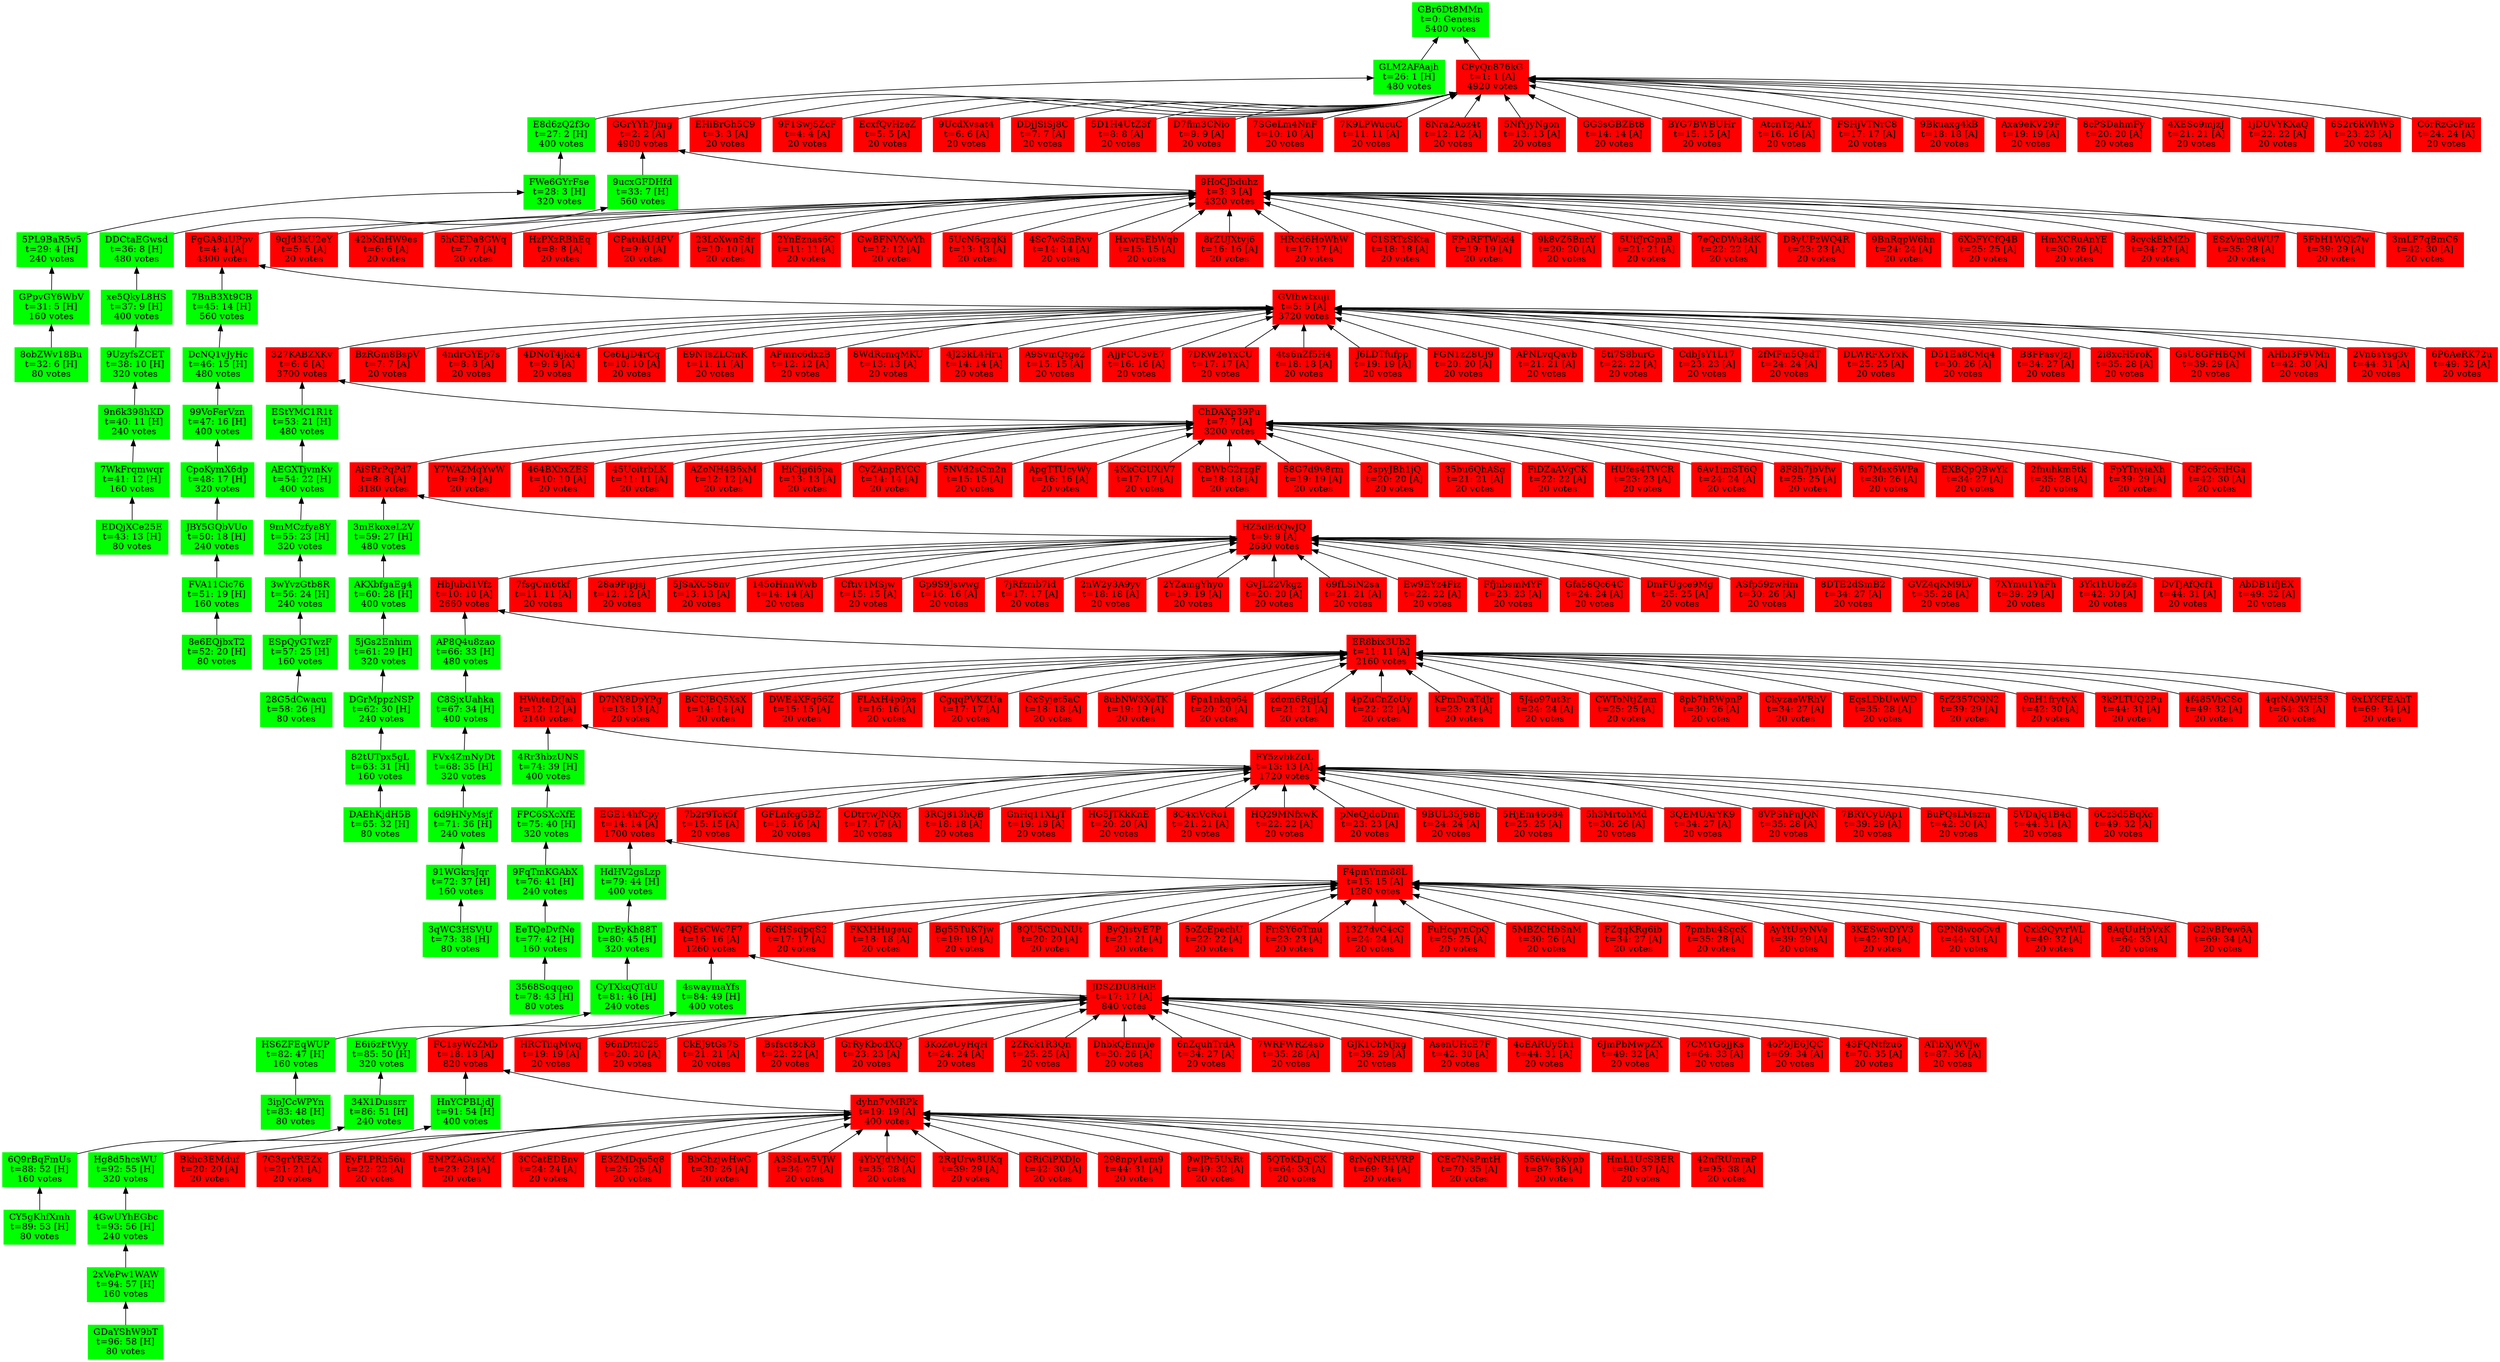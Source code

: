 digraph G {
  rankdir=BT;
  style=filled;
  color=lightgrey;
  node [shape=box,style=filled,color=white];

  blk_ByQistyE7PqpNtagnSgyMYLZYBpb8UUPu89Fkdw6qAsx [label="ByQistyE7P\nt=21: 21 [A]\n20 votes", color="red"];
  blk_FY5zvbkZdL8VbHnwDa3KMNKTRL8hHapgNH5gQoFPDgZM [label="FY5zvbkZdL\nt=13: 13 [A]\n1720 votes", color="red"];
  blk_E6i6zFtVyyxjdVkwoNcfFYafb2yyFeh7p4uKHQNa3BVq [label="E6i6zFtVyy\nt=85: 50 [H]\n320 votes", color="green"];
  blk_7pmbu4SgcKNergWa6mAgFrMgHR8JBy1APkMWdCE4owPo [label="7pmbu4SgcK\nt=35: 28 [A]\n20 votes", color="red"];
  blk_2YZamgYhyoickXboLZTN2MuoE8wzXu8xGU8tBxrkZQRG [label="2YZamgYhyo\nt=19: 19 [A]\n20 votes", color="red"];
  blk_8cyckEkMZbnLbaQNeA5RyweGQzKobfeeysKPn52iyrbS [label="8cyckEkMZb\nt=34: 27 [A]\n20 votes", color="red"];
  blk_E9NTsZLCmKW1CR8uzxworYs1WMCCfqQFGvsEQDCZvznC [label="E9NTsZLCmK\nt=11: 11 [A]\n20 votes", color="red"];
  blk_5NVd2sCm2njvpedCMaXcoU5adX497ZBCYdR95W3wRVC4 [label="5NVd2sCm2n\nt=15: 15 [A]\n20 votes", color="red"];
  blk_CkEJ9tGs7ShWiojPUNrj8TnC9Ktd7At592cFmW1RmvNs [label="CkEJ9tGs7S\nt=21: 21 [A]\n20 votes", color="red"];
  blk_6nZquhTrdAd8c88cTrVzeQQeY6mAdPUdXnyNAMTdHAsb [label="6nZquhTrdA\nt=34: 27 [A]\n20 votes", color="red"];
  blk_D51Ea8CMq4TKmBX1PmaK2xbzQ5taCupLL1RvKGsrNNyz [label="D51Ea8CMq4\nt=30: 26 [A]\n20 votes", color="red"];
  blk_Fpa1nkqo64AJ4xb88on1Nf9gq4MdG2hxasBTfbERKH9G [label="Fpa1nkqo64\nt=20: 20 [A]\n20 votes", color="red"];
  blk_4J23kL4HruR8RTXcU67yDjdGZxZ7c6YjrtJ5Xcva6UCb [label="4J23kL4Hru\nt=14: 14 [A]\n20 votes", color="red"];
  blk_69fLSiN2saUjwMoqBiiZLHFjBHo2jhUxvVRCzz2MxZ27 [label="69fLSiN2sa\nt=21: 21 [A]\n20 votes", color="red"];
  blk_DvTjAfQcf1W5iH7tboDT4K1XiYFvFNTxUrx71NLeraFv [label="DvTjAfQcf1\nt=44: 31 [A]\n20 votes", color="red"];
  blk_9wJPr5UxRtGBFvRCv8Ry6iofyMPYqsFPuSd4xXZF7RvM [label="9wJPr5UxRt\nt=49: 32 [A]\n20 votes", color="red"];
  blk_8obZWv18BufgR9Ld6oxscitkjiAt3vkHzeQrdiZpHHcL [label="8obZWv18Bu\nt=32: 6 [H]\n80 votes", color="green"];
  blk_AiSRrPqPd7yS9sAHsnjg8aNXUsXqCuwrTq68iDqFsqXn [label="AiSRrPqPd7\nt=8: 8 [A]\n3180 votes", color="red"];
  blk_464BXbxZESs4enKf4VSRtwvBUsJnGnA9sJ1ffFTRFC9f [label="464BXbxZES\nt=10: 10 [A]\n20 votes", color="red"];
  blk_C1SRTzSKtahKecQmhCebBUP4NbSURvp22fcCFYqMJk4q [label="C1SRTzSKta\nt=18: 18 [A]\n20 votes", color="red"];
  blk_45UoitrbLKEJyYcQiyiLEMKNzskXjP47YXvp2rDUbUyr [label="45UoitrbLK\nt=11: 11 [A]\n20 votes", color="red"];
  blk_GG3sGBZBt8yyAw4oJBt4Ar9A6M1arm9D5TcRvZSaGZfz [label="GG3sGBZBt8\nt=14: 14 [A]\n20 votes", color="red"];
  blk_G2ivBPew6AJf1bqbEDaLUEQ5pzKBQggxqWH69tKyeVxj [label="G2ivBPew6A\nt=69: 34 [A]\n20 votes", color="red"];
  blk_8pb7hRWpnPRpgkpvhF4JtqRGTFCf3PjmnUWR6s9254t3 [label="8pb7hRWpnP\nt=30: 26 [A]\n20 votes", color="red"];
  blk_GwBFNVXwYhBdKGo8mKxsYiihuHMHj88Q6Tor9Jv5svgs [label="GwBFNVXwYh\nt=12: 12 [A]\n20 votes", color="red"];
  blk_HnYCPBLjdJNP6edHPpqNnpN8JGLNV15KBcZHYuuJduhE [label="HnYCPBLjdJ\nt=91: 54 [H]\n400 votes", color="green"];
  blk_5NfYjyNgonmFqL6Xb16yLV14KF3LFqfXx3ef2Qt3niSP [label="5NfYjyNgon\nt=13: 13 [A]\n20 votes", color="red"];
  blk_BGCJBQ5XsXBctc2rNfuGNP8cW1JqwiyHCLXxPrp5r8y8 [label="BGCJBQ5XsX\nt=14: 14 [A]\n20 votes", color="red"];
  blk_7K9LPWucuC6Toon7UaW5QXrwiT8qnZbmNb5VeTAK8UAS [label="7K9LPWucuC\nt=11: 11 [A]\n20 votes", color="red"];
  blk_ChDAXp39PuJLa7hdGwxwXQx18iqdHRJ6r38hB2L4QTR7 [label="ChDAXp39Pu\nt=7: 7 [A]\n3200 votes", color="red"];
  blk_APNLvqQavbnnssY1KTT1CuvnQ7R9U51eqkc13PwCzFs7 [label="APNLvqQavb\nt=21: 21 [A]\n20 votes", color="red"];
  blk_D7fim3CNioY2WLHNhfGmmGTwDLdofnRMLFvUM5sYdRKw [label="D7fim3CNio\nt=9: 9 [A]\n20 votes", color="red"];
  blk_9UzyfsZCETCyKi67eNFmm3toE6Dc5hW8wrK2DojUeFPR [label="9UzyfsZCET\nt=38: 10 [H]\n320 votes", color="green"];
  blk_28G5dCwacutsZrb2qwLfMAquPeeE2q9pMbpVHz6oHjtR [label="28G5dCwacu\nt=58: 26 [H]\n80 votes", color="green"];
  blk_2YnEznas6CTg8xoB1RU65QY7BkCdQs9gsbtdYAquVFSU [label="2YnEznas6C\nt=11: 11 [A]\n20 votes", color="red"];
  blk_58G7d9v8rmWX6GUz9Zi9Sam4cZY71vLySGBtqxrMuduA [label="58G7d9v8rm\nt=19: 19 [A]\n20 votes", color="red"];
  blk_HmL1UcSBERfNmhcUiGyyFm5rE495iPQgM833cxsRAJte [label="HmL1UcSBER\nt=90: 37 [A]\n20 votes", color="red"];
  blk_FPuRFTWkd4pLXaJzYTEjdWsUGXRKCRQja24nB2GmPSy4 [label="FPuRFTWkd4\nt=19: 19 [A]\n20 votes", color="red"];
  blk_HxwrsEbWqbCfbGhtsYUZti4eB6mWLMYsNkkCq2qC2hyK [label="HxwrsEbWqb\nt=15: 15 [A]\n20 votes", color="red"];
  blk_dyhn7vMRPk5r7bwqrUSjeT5HeWcPKHDSxYMBqx1JLcv [label="dyhn7vMRPk\nt=19: 19 [A]\n400 votes", color="red"];
  blk_GVfhwtxuji542qRS3AHKef1ew8LL9oWVWijvPbezsUNK [label="GVfhwtxuji\nt=5: 5 [A]\n3720 votes", color="red"];
  blk_EMPZAGusxM9DjAVkPR8HJXH8cWVYUuEqBwWmM2C6vMYp [label="EMPZAGusxM\nt=23: 23 [A]\n20 votes", color="red"];
  blk_82tUTpx5gL5pQeMtcoMVpCaHQRpeD4nUvpmdymAV8jC5 [label="82tUTpx5gL\nt=63: 31 [H]\n160 votes", color="green"];
  blk_7fsgCm6tkfxsX3fuaqrjVViBt84xctaxbYFRbjhKSX76 [label="7fsgCm6tkf\nt=11: 11 [A]\n20 votes", color="red"];
  blk_6i7Msx6WPaVCDYcvEyvn46opuD3y2ZxqRNVBGzttrzoy [label="6i7Msx6WPa\nt=30: 26 [A]\n20 votes", color="red"];
  blk_FSHjVTNrC8Y8DPSzMDN5qT9wz2JPmLW21LsSsDSH5tdz [label="FSHjVTNrC8\nt=17: 17 [A]\n20 votes", color="red"];
  blk_3KoZeUyHqHJ4f6w2jYz6ETymxWsoxqRwgPDW5gVMFwpf [label="3KoZeUyHqH\nt=24: 24 [A]\n20 votes", color="red"];
  blk_CFyQn876kGgxCaA3gXdJkCV165KuEfa7aPePHpotHof2 [label="CFyQn876kG\nt=1: 1 [A]\n4920 votes", color="red"];
  blk_23LoXwnSdr6qzzsJcGnK8n67GykX3ZNL45byG9Hcr2hR [label="23LoXwnSdr\nt=10: 10 [A]\n20 votes", color="red"];
  blk_EStYMC1R1tFNedPzGFdSN7qhmx2Vt7UXtyMibUuKwRjy [label="EStYMC1R1t\nt=53: 21 [H]\n480 votes", color="green"];
  blk_8rZUJXtyj6XnPZRrRNcVWXQTgpXKLREgRSjYYVEjBorB [label="8rZUJXtyj6\nt=16: 16 [A]\n20 votes", color="red"];
  blk_2fMFm5QsdTd4ofFGTwo5A36hhuVijirH1m9ZkUVpSi6w [label="2fMFm5QsdT\nt=24: 24 [A]\n20 votes", color="red"];
  blk_GvJL22VkgzSRfaTTZHMM2sAmLoYv2yQ9tmxUPuAkDfkt [label="GvJL22Vkgz\nt=20: 20 [A]\n20 votes", color="red"];
  blk_D7NY8DpYPgRGAGUBgJnhxoA5RJZS5pxh25YCdjb5YQ27 [label="D7NY8DpYPg\nt=13: 13 [A]\n20 votes", color="red"];
  blk_2RqUrw8UKqaoF2qZrRWpCHPiqTnw4EGBbhz1WV45CxvB [label="2RqUrw8UKq\nt=39: 29 [A]\n20 votes", color="red"];
  blk_FriSY6oTmuHp3Ex6mYL6AuPXs4fTPz9BQS43yTRirXpe [label="FriSY6oTmu\nt=23: 23 [A]\n20 votes", color="red"];
  blk_D8yUPzWQ4RB3WRoojY8MDVLhB31H6xu7WebT7huAXeRH [label="D8yUPzWQ4R\nt=23: 23 [A]\n20 votes", color="red"];
  blk_FiDZaAVgCKabjw88xPCfFctvSBZaWgiZNipH51wduzfm [label="FiDZaAVgCK\nt=22: 22 [A]\n20 votes", color="red"];
  blk_145oHnnWwbJ128ZF5ABH5n9hxkzZ6jLYKbktbrSMW4ws [label="145oHnnWwb\nt=14: 14 [A]\n20 votes", color="red"];
  blk_5hGEDa8GWqdonXs3Mi3LmMnTQZ5WPFbMMWiWpWsEPL2u [label="5hGEDa8GWq\nt=7: 7 [A]\n20 votes", color="red"];
  blk_FWe6GYrFseikSoDCgPRrnmgWwfzzRB6LTQ2KRp9GwQGe [label="FWe6GYrFse\nt=28: 3 [H]\n320 votes", color="green"];
  blk_APmnc6dxzBuGodKPwq6C8XW7gZVJdjqGXjdHouQu7XW5 [label="APmnc6dxzB\nt=12: 12 [A]\n20 votes", color="red"];
  blk_FKXHHugeuc7eUiqYrz9R7jFeJErg4SH1vC4egSYYyvjx [label="FKXHHugeuc\nt=18: 18 [A]\n20 votes", color="red"];
  blk_5ti7S8burG25SqV8qcToioPJsAtueurKh1f6AF7V18gv [label="5ti7S8burG\nt=22: 22 [A]\n20 votes", color="red"];
  blk_8C4xiVcRo1XJeKQWwYGztRd7xKeL4ESMMvczxfLmqfvH [label="8C4xiVcRo1\nt=21: 21 [A]\n20 votes", color="red"];
  blk_42bKnHW9esyi2gytYqBw5YQBA95dcaGu1D4G3XbdE9sW [label="42bKnHW9es\nt=6: 6 [A]\n20 votes", color="red"];
  blk_GVZ4qKM9LV6kgqcy7rkB9289ZCKNqktmqGqZRwFwrYSE [label="GVZ4qKM9LV\nt=35: 28 [A]\n20 votes", color="red"];
  blk_42nfRUmraPGkCvkhm86fApz8gqneSc45HRu1ZgpZpLWJ [label="42nfRUmraP\nt=95: 38 [A]\n20 votes", color="red"];
  blk_CgqqPVKZUam28angD3JKmiJ5Sa9T8A1wsZxSsXhUYE2B [label="CgqqPVKZUa\nt=17: 17 [A]\n20 votes", color="red"];
  blk_4pZuCnZoUyE4feanDbvF3kXYJDL6y2fuma9Se8fWnKxY [label="4pZuCnZoUy\nt=22: 22 [A]\n20 votes", color="red"];
  blk_6XbFYCfQ4BbSMpSTPtpKxGXrjUDpA5hhe6HoA5p1PvVU [label="6XbFYCfQ4B\nt=25: 25 [A]\n20 votes", color="red"];
  blk_ASfp59zwHmGCJ94jZXTGjxrhH1rUNHbkP6YtqTvhiijy [label="ASfp59zwHm\nt=30: 26 [A]\n20 votes", color="red"];
  blk_7G3grYREZx8epaZcwYzkgTzg7qszFji7UhjE9xMuj6VG [label="7G3grYREZx\nt=21: 21 [A]\n20 votes", color="red"];
  blk_DcNQ1vJyHc9zptyuTA8C3JmX28ZZsjHMhPZCbBkeUndm [label="DcNQ1vJyHc\nt=46: 15 [H]\n480 votes", color="green"];
  blk_3ipJCcWPYnyvVqY1gcQgw9qJ7U1PmPbyiQLqdhUXsy2G [label="3ipJCcWPYn\nt=83: 48 [H]\n80 votes", color="green"];
  blk_8e6EQjbxT2dYcjSCTbKhZnBKZLPsfvZVsakS6LHA6Teu [label="8e6EQjbxT2\nt=52: 20 [H]\n80 votes", color="green"];
  blk_AJjFCU3vE7v7DggRvuRdgECDnEGveBoz78EgoUUmMt1v [label="AJjFCU3vE7\nt=16: 16 [A]\n20 votes", color="red"];
  blk_EcxfQvHzeZmwTaX4aFh2hZmhPTom9baahRWLCFwsc2pS [label="EcxfQvHzeZ\nt=5: 5 [A]\n20 votes", color="red"];
  blk_ESpQyGTwzFfygT23655c37dyPn1jjXBkTS4YboCwp77q [label="ESpQyGTwzF\nt=57: 25 [H]\n160 votes", color="green"];
  blk_CyZAnpRYCG3J4hLEByQsy4TDxmUPHYt6b31MERBWu88U [label="CyZAnpRYCG\nt=14: 14 [A]\n20 votes", color="red"];
  blk_ESzVm9dWU7xwMAVzwRBbxAqrhTr1wWK5fGTCCywrAKcn [label="ESzVm9dWU7\nt=35: 28 [A]\n20 votes", color="red"];
  blk_3KESwcDYV3rLu4vL8aSd2WS4bLThdNw9pNzTv8kcTH3e [label="3KESwcDYV3\nt=42: 30 [A]\n20 votes", color="red"];
  blk_96nDttiC25zq9wv383N9PVyaJ2NWh37sHowkmGH1ue65 [label="96nDttiC25\nt=20: 20 [A]\n20 votes", color="red"];
  blk_5QToKDqjCKQte7Z6Hy7Ym26aCMMF2ybDMePWCrmu2j6k [label="5QToKDqjCK\nt=64: 33 [A]\n20 votes", color="red"];
  blk_43FQNtfzu6uz6NQNiq8S1nA37mivZhd48ALorCU2EcEQ [label="43FQNtfzu6\nt=70: 35 [A]\n20 votes", color="red"];
  blk_BzRGm8BspV6BJc9dAeQfvPPEw4rXt9Tjq2Yn6PokYp7W [label="BzRGm8BspV\nt=7: 7 [A]\n20 votes", color="red"];
  blk_3RCj813hQB3q8n9KfjHKSM9J2LNhRAqTTyG1UL7mL7Uv [label="3RCj813hQB\nt=18: 18 [A]\n20 votes", color="red"];
  blk_9UcdXvsat49t33m1nimRL1JtPpZx3BDz3NNpT16MBEWN [label="9UcdXvsat4\nt=6: 6 [A]\n20 votes", color="red"];
  blk_5VDaJq1B4d5jVtkyRaxLgKxrU6aZLppKDfQTkm7dnGi3 [label="5VDaJq1B4d\nt=44: 31 [A]\n20 votes", color="red"];
  blk_DhbkQEnmJedU45GgaUo2J5vmDwKuwjNXCpPsyuDqPyY3 [label="DhbkQEnmJe\nt=30: 26 [A]\n20 votes", color="red"];
  blk_7eQcDWu8dKC1qkpq1dtxK6aJxf3K9dRifzjjtMbnuiFW [label="7eQcDWu8dK\nt=22: 22 [A]\n20 votes", color="red"];
  blk_CyTXkqQTdUSJKwGgGX1GrMCd6P9ptZrbedPVxNzwu8Rh [label="CyTXkqQTdU\nt=81: 46 [H]\n240 votes", color="green"];
  blk_4swaymaYfsN2QXHussLmAYcYxmWnSHy6r6X4Wzdf65Tq [label="4swaymaYfs\nt=84: 49 [H]\n400 votes", color="green"];
  blk_GDaYShW9bTdpCfEfyZBY6pRNsW6NGAmPHgC3gYr1hzem [label="GDaYShW9bT\nt=96: 58 [H]\n80 votes", color="green"];
  blk_DDCtaEGwsdmHsf5hk4G6edi3Anhb9yB9DASdX3XWu6Y4 [label="DDCtaEGwsd\nt=36: 8 [H]\n480 votes", color="green"];
  blk_HWuteDfJahxjTCD2DWU61guAYzRrN9wW6RdQjSyCUrcA [label="HWuteDfJah\nt=12: 12 [A]\n2140 votes", color="red"];
  blk_5h3MrtohMdfrrPgf9hutCQEP1cM8EKP1bcV9FQhQfDx6 [label="5h3MrtohMd\nt=30: 26 [A]\n20 votes", color="red"];
  blk_Bkhc3EMdufGpny3Rwx4fPD4JUFk3fYZMhTxbohH8U9iD [label="Bkhc3EMduf\nt=20: 20 [A]\n20 votes", color="red"];
  blk_4Rr3hbzUNSf8DycZdEXdFAP4npEsV6homAi1ccQvSrue [label="4Rr3hbzUNS\nt=74: 39 [H]\n400 votes", color="green"];
  blk_1jDUVYKXaQR3HH8RTtza42LfRJpmnGRjd7jhjQQFyFm [label="1jDUVYKXaQ\nt=22: 22 [A]\n20 votes", color="red"];
  blk_4QEsCWc7F7dUBhs6CgtUC6psvdwZS17hvprfCE9QMxdV [label="4QEsCWc7F7\nt=16: 16 [A]\n1260 votes", color="red"];
  blk_8QU5CDuNUteBHDDASHMKW77SnWvVnMhf3zjqJoDs33er [label="8QU5CDuNUt\nt=20: 20 [A]\n20 votes", color="red"];
  blk_HRCTiiqMwqvmpPxWnkRARSwydRC3fwbiR2PDsBKhvdL1 [label="HRCTiiqMwq\nt=19: 19 [A]\n20 votes", color="red"];
  blk_327KABZXKvttaDpUh9nnMfDGeyuGkngM6d3y4VXBh5AK [label="327KABZXKv\nt=6: 6 [A]\n3700 votes", color="red"];
  blk_4KkGGUXiV7q99garvPjnnUv2tdhRQg7fzHyX2vr4bhrd [label="4KkGGUXiV7\nt=17: 17 [A]\n20 votes", color="red"];
  blk_Gp9S9JswwgmeMaWiiopVzHjDujR7K3KQeGrcMXZ2CZPE [label="Gp9S9Jswwg\nt=16: 16 [A]\n20 votes", color="red"];
  blk_HUfes4TWCRbjCF9ariLjEw8SNU4AWvbwd4Tc6Jv32zRq [label="HUfes4TWCR\nt=23: 23 [A]\n20 votes", color="red"];
  blk_8F8h7jbVfwbUdMCeKU91pdVmYurc8i9cRUCASSqbhAVv [label="8F8h7jbVfw\nt=25: 25 [A]\n20 votes", color="red"];
  blk_AyYtUsyNVeUDtGYcjGqYQuEmf25Wf2bWmUNv1Pb4DFHm [label="AyYtUsyNVe\nt=39: 29 [A]\n20 votes", color="red"];
  blk_9BnRqpW6hnHdZtVKbZs5ndinZfk8s5Vy5fDoJQitADe2 [label="9BnRqpW6hn\nt=24: 24 [A]\n20 votes", color="red"];
  blk_8Nra2Aoz4tPq1GmcjoKVuRppmAzTUR8DBFSyJAD4geJv [label="8Nra2Aoz4t\nt=12: 12 [A]\n20 votes", color="red"];
  blk_EHiBrGh5C9r4Rh9q975hiRvKWXWS3Wr9i574sQ4keDAU [label="EHiBrGh5C9\nt=3: 3 [A]\n20 votes", color="red"];
  blk_5FbH1WQk7wtU45CAUNCJwidYA3PiQK7p11zRJoJ4Qoz7 [label="5FbH1WQk7w\nt=39: 29 [A]\n20 votes", color="red"];
  blk_DAEhKjdH5B9KAcGEri6MqGpRRcKYsVx9CtLKZi27h2A8 [label="DAEhKjdH5B\nt=65: 32 [H]\n80 votes", color="green"];
  blk_GxSyjet5aC1oSVmLDvWXFKqsgVpCKKxVMsQZnhqQLFUg [label="GxSyjet5aC\nt=18: 18 [A]\n20 votes", color="red"];
  blk_5jGs2EnhimkqzRGtWnHExYtxseXVimHKt6b4aU8eYDqq [label="5jGs2Enhim\nt=61: 29 [H]\n320 votes", color="green"];
  blk_4qtNA9WH53tdVUPuW79xxRBo5s8mG5wvAkMpA5EBEDd2 [label="4qtNA9WH53\nt=64: 33 [A]\n20 votes", color="red"];
  blk_7SGeLm4NnFkSxkHBgokmn6GmiVuqBQapqHeBisWKafPD [label="7SGeLm4NnF\nt=10: 10 [A]\n20 votes", color="red"];
  blk_GFLnfcgGBZMKsJm1UqBYrjC9sWXkX7ZhWKSAuCQjdiuP [label="GFLnfcgGBZ\nt=16: 16 [A]\n20 votes", color="red"];
  blk_HQ29MNfxwK2zNxeCHLP2hHAeuPscsyiNj23HAt3XMuXS [label="HQ29MNfxwK\nt=22: 22 [A]\n20 votes", color="red"];
  blk_CWToNtjZemcpuvSCY7yFrbUFKvAaXM94cMFK97dp3E8G [label="CWToNtjZem\nt=25: 25 [A]\n20 votes", color="red"];
  blk_HRcd6HoWhW2cMkvbXWbq3wspUVaahaRGUXLUtSn9xKQ6 [label="HRcd6HoWhW\nt=17: 17 [A]\n20 votes", color="red"];
  blk_GrRyKbodXQ1uNP3ErFWjcLwRLYmt1H5p3WkzEKbdG2so [label="GrRyKbodXQ\nt=23: 23 [A]\n20 votes", color="red"];
  blk_CpoKymX6dpBiSY1L2oDTQrGkdPwbCaPqhUXzE2waP1Bv [label="CpoKymX6dp\nt=48: 17 [H]\n320 votes", color="green"];
  blk_7BnB3Xt9CBLojxrjjrUD6vGYaf7KqswUzZsnZwT5feGR [label="7BnB3Xt9CB\nt=45: 14 [H]\n560 votes", color="green"];
  blk_4oEARUy5h1BcmX4ddRxR6ru9EheE5stGTQSRwxd8qX7L [label="4oEARUy5h1\nt=44: 31 [A]\n20 votes", color="red"];
  blk_FVA11Cic762bD5e66YZ7H4nCUs2EpsjGLUU6XbTUSNSF [label="FVA11Cic76\nt=51: 19 [H]\n160 votes", color="green"];
  blk_3mEkoxeL2VM1GFNaaf6pUBKGf6jv4YSQP3NdLciyPnvA [label="3mEkoxeL2V\nt=59: 27 [H]\n480 votes", color="green"];
  blk_8DTE2dSmB2iCGhR1s8vu2wSZqGuVS9DzegpD4RMLJcTW [label="8DTE2dSmB2\nt=34: 27 [A]\n20 votes", color="red"];
  blk_AtcnTzjALY7ZwWAQUU1i8iFesC2G9J4ZMCKaA5obNqAg [label="AtcnTzjALY\nt=16: 16 [A]\n20 votes", color="red"];
  blk_8VPShPnJQNvM7KbYb6thi5PSLSXX6JebGwEi7urrkV5z [label="8VPShPnJQN\nt=35: 28 [A]\n20 votes", color="red"];
  blk_6JmPbMwpZXs48C3LpRBQK12Y4DuZ8wA7mk4UzHTS1HNm [label="6JmPbMwpZX\nt=49: 32 [A]\n20 votes", color="red"];
  blk_9FqTmKGAbXAx5CXRDhLtXwEutTYcuWsSyrQbbQtKLsx9 [label="9FqTmKGAbX\nt=76: 41 [H]\n240 votes", color="green"];
  blk_GnHq11XLjTS3Y26sKvQLyMuUyshyPhXaogVdqUF5aCrJ [label="GnHq11XLjT\nt=19: 19 [A]\n20 votes", color="red"];
  blk_5MBZCHbSnMqSujuhtHNrjzzhj83NzJq35EYGVm7C1HKi [label="5MBZCHbSnM\nt=30: 26 [A]\n20 votes", color="red"];
  blk_HzPXzRBhEqqTbjeZnaXv7NmGWeAKJmR6mgs5waZLqhRa [label="HzPXzRBhEq\nt=8: 8 [A]\n20 votes", color="red"];
  blk_EGE14hfCpyfLchMi1LPCxeFe8erRVx2Ka187RyLLHnJ1 [label="EGE14hfCpy\nt=14: 14 [A]\n1700 votes", color="red"];
  blk_AHbi3F9VMn6J4mtC76xU2HGtanXq26XjKgojkA433sst [label="AHbi3F9VMn\nt=42: 30 [A]\n20 votes", color="red"];
  blk_AKXbfgaEg4L58t55JQQzWrmJZrTEu6kf9Ridz7HWYKfK [label="AKXbfgaEg4\nt=60: 28 [H]\n400 votes", color="green"];
  blk_GJK1CbMJxgZcGmFWiExgXBfprZSWgf2o14JGSmbDV5zq [label="GJK1CbMJxg\nt=39: 29 [A]\n20 votes", color="red"];
  blk_5oZcEpechUYN2ZEXB7bZBSvi8fSmiDMaBSjLJ9GZwBpQ [label="5oZcEpechU\nt=22: 22 [A]\n20 votes", color="red"];
  blk_CdbJsY1L17dvZBhb5GXWihLNo5uRVurVUzhFmNn7293E [label="CdbJsY1L17\nt=23: 23 [A]\n20 votes", color="red"];
  blk_9k8vZ6BncY6KpTcWvmPQaFTRJsbmf6N2pWjnK4bJLyi2 [label="9k8vZ6BncY\nt=20: 20 [A]\n20 votes", color="red"];
  blk_7WkFrqmwqrR8idxNEdKLNPkdyVfMQ15nJ8N2Lv1oo66c [label="7WkFrqmwqr\nt=41: 12 [H]\n160 votes", color="green"];
  blk_HmXCRuAnYEBHuRTX5awLvMZbujsguhCm113b56KYH622 [label="HmXCRuAnYE\nt=30: 26 [A]\n20 votes", color="red"];
  blk_HdHV2gsLzp9qVEyfSmhWxvoG5baTRLBePa8Zm7Bphbsh [label="HdHV2gsLzp\nt=79: 44 [H]\n400 votes", color="green"];
  blk_99VoFerVzn3LXq8TDM98UP8pQE36YAcJjX5JkQzW1Kya [label="99VoFerVzn\nt=47: 16 [H]\n400 votes", color="green"];
  blk_ATibXjWVJwzJpv9sZSsKPWCN79CLTrYZiuSekvhKWWtZ [label="ATibXjWVJw\nt=87: 36 [A]\n20 votes", color="red"];
  blk_DmFUgce9Mg6NjoZ41v2ss71g5rY3nFs82D7xVR6f2D3N [label="DmFUgce9Mg\nt=25: 25 [A]\n20 votes", color="red"];
  blk_3QEMUArYK9WC5eU7NfgKQEaa8vgDxdWzKf5NWJqc866L [label="3QEMUArYK9\nt=34: 27 [A]\n20 votes", color="red"];
  blk_CY5gKhfXmhXG8TVzUC6zm26jRd8rUqaS7C9JY5D5NMNg [label="CY5gKhfXmh\nt=89: 53 [H]\n80 votes", color="green"];
  blk_Hg8d5hcsWUSZhD5qLCfy3N45XHTvuBc34QwJLm34dcux [label="Hg8d5hcsWU\nt=92: 55 [H]\n320 votes", color="green"];
  blk_5JSaXCS8nvsciPDYAfJAADvCmVVgNxxqUFauf5Ut4BKt [label="5JSaXCS8nv\nt=13: 13 [A]\n20 votes", color="red"];
  blk_2i8xcH5roKfwEtoH5PEQQKbFddjkZAXTr3pDJHVwVF4a [label="2i8xcH5roK\nt=35: 28 [A]\n20 votes", color="red"];
  blk_9qJd3kU2eY2KfAgHoqHMP1h3fzLk5TUQi1pXEY2KXwfM [label="9qJd3kU2eY\nt=5: 5 [A]\n20 votes", color="red"];
  blk_8ubNW3XeTKsJQGVow7yyUyVh4yhGVYHdnovpVDzqHsWw [label="8ubNW3XeTK\nt=19: 19 [A]\n20 votes", color="red"];
  blk_4YbYJdYMjCMoMH8NGn7wr9MZ4D78PNjbphdTbGBSkv92 [label="4YbYJdYMjC\nt=35: 28 [A]\n20 votes", color="red"];
  blk_6d9HNyMsjfwBgb9AuvLw1VdHXpYn5RGc7p3nhbzy5Hyh [label="6d9HNyMsjf\nt=71: 36 [H]\n240 votes", color="green"];
  blk_FC1syWcZMbYBM4a86g4pjzZZSCafcofkDpyDfLRmQULf [label="FC1syWcZMb\nt=18: 18 [A]\n820 votes", color="red"];
  blk_9n6k398hKDq33jmJJPC8GTEE8HBezrcfzwxRXdJS8guH [label="9n6k398hKD\nt=40: 11 [H]\n240 votes", color="green"];
  blk_KPmDuaTdJrchtUB8JGHNx8Fd773y2YKsPJVbUtTV9dx [label="KPmDuaTdJr\nt=23: 23 [A]\n20 votes", color="red"];
  blk_GLM2AFAajhsfoRcv6uCo19WAuaRXup8zvaPPag5C88BH [label="GLM2AFAajh\nt=26: 1 [H]\n480 votes", color="green"];
  blk_7BRYCyUAp1mFeUaxYj6P6mwera7pi2sfh3RS87xtdss5 [label="7BRYCyUAp1\nt=39: 29 [A]\n20 votes", color="red"];
  blk_E3ZMDqo5q89QmqX9zsFiYGUoYBFeW8VvBqsciYQMNT6K [label="E3ZMDqo5q8\nt=25: 25 [A]\n20 votes", color="red"];
  blk_GsU8GFHBQMfWPL34FL452xk35yWXy31EgG8RVuGsLiva [label="GsU8GFHBQM\nt=39: 29 [A]\n20 votes", color="red"];
  blk_F4pmYnm88LDmbdjBxBVjWY2tHCDt54Hni44UCH9fdKp7 [label="F4pmYnm88L\nt=15: 15 [A]\n1280 votes", color="red"];
  blk_GBr6Dt8MMnBqKsogfHYMsVDxCwKx2SfyZGud5kNJkXRi [label="GBr6Dt8MMn\nt=0: Genesis\n5400 votes", color="green"];
  blk_9Bkuaxg4kBqo1Fv4GhFPTC9CPy21ze4CqJsV3oLex4Kd [label="9Bkuaxg4kB\nt=18: 18 [A]\n20 votes", color="red"];
  blk_Y7WAZMqYwWEZ5feyot7kL4nswSYesBbr8XMVjEJEbKE [label="Y7WAZMqYwW\nt=9: 9 [A]\n20 votes", color="red"];
  blk_GRiGiPXDJoA3jnKy7iqmhpECTye7C2uJP23STbEcJnKz [label="GRiGiPXDJo\nt=42: 30 [A]\n20 votes", color="red"];
  blk_EeTQeDvfNew5CjwAiFkMBeNE6Jw6SvaGU8SBzPKydoGQ [label="EeTQeDvfNe\nt=77: 42 [H]\n160 votes", color="green"];
  blk_7WRFWRZ4s664xjMYRhd9Q214rPpG7H7Ty9WBtC2mAFMe [label="7WRFWRZ4s6\nt=35: 28 [A]\n20 votes", color="red"];
  blk_HbJubd1Vfzo41JdMqASxjvneCeMK3m3QzdA4AzD35uAd [label="HbJubd1Vfz\nt=10: 10 [A]\n2660 votes", color="red"];
  blk_Bg55TuK7jwCAgUsHijtrUbVL7JgqGGJApjCM5NC7eCx9 [label="Bg55TuK7jw\nt=19: 19 [A]\n20 votes", color="red"];
  blk_DDjJSiSj8Ce3yExHPjVcie4PC2SeZkwvkrMzfbSHnPf1 [label="DDjJSiSj8C\nt=7: 7 [A]\n20 votes", color="red"];
  blk_HS6ZFEqWUPPfTzhQL7Zn1J57AaeFwU3iFW4Q4z2dDht4 [label="HS6ZFEqWUP\nt=82: 47 [H]\n160 votes", color="green"];
  blk_BbGhzjwHwG5m5oVSt46gTqLaK5Np4V5u1ZjRzBE5Gz6L [label="BbGhzjwHwG\nt=30: 26 [A]\n20 votes", color="red"];
  blk_CkyzaeWRhVRrQKKnK8Mm1dyufBbAEwASo3AG5PZsrRD6 [label="CkyzaeWRhV\nt=34: 27 [A]\n20 votes", color="red"];
  blk_A9SvmQtge2j37qj9YGXt8xMhrCfgGfUkLNPnQALTL34o [label="A9SvmQtge2\nt=15: 15 [A]\n20 votes", color="red"];
  blk_7XYmu1YaFhYCZTZBsFpxKJbCf89w686QvWyS7LEJteER [label="7XYmu1YaFh\nt=39: 29 [A]\n20 votes", color="red"];
  blk_8cPSDahmFyrarZkYBC6ziZin4LTUcV2BPwWJEmfEBXkb [label="8cPSDahmFy\nt=20: 20 [A]\n20 votes", color="red"];
  blk_5UcN6qzqKiYGXeS8TUMBnbdA6KHkhJS8w8TUjfagG7Si [label="5UcN6qzqKi\nt=13: 13 [A]\n20 votes", color="red"];
  blk_FGN1zZ8UJ9Ex6xZbSPutWYPC1DNk35xWruuVmDfpbqVq [label="FGN1zZ8UJ9\nt=20: 20 [A]\n20 votes", color="red"];
  blk_3wYvzGtb8RTP6WaP4or6EmkFMcbcGn99XDgmy2x1fkLB [label="3wYvzGtb8R\nt=56: 24 [H]\n240 votes", color="green"];
  blk_9nH1frytyX3nPqdhDiBQ3RMuTehDz24ix7kjbeePid3x [label="9nH1frytyX\nt=42: 30 [A]\n20 votes", color="red"];
  blk_9BUL35J98bj3ALsedhHbfHTanNxqpmiU9mV1R8myFToV [label="9BUL35J98b\nt=24: 24 [A]\n20 votes", color="red"];
  blk_JDSZDU8HdExuHrp7t7mYqYQD3i8hwUbkjv6PTc8E1vWd [label="JDSZDU8HdE\nt=17: 17 [A]\n840 votes", color="red"];
  blk_4GwUYhEGbcC9pQpaFCGKB6duPLcjzd7HV6DsUnCgAQe6 [label="4GwUYhEGbc\nt=93: 56 [H]\n240 votes", color="green"];
  blk_298npy1em91CBQHiAeRSm45r9JuQW7qfDXJ44ntwLYJQ [label="298npy1em9\nt=44: 31 [A]\n20 votes", color="red"];
  blk_FLAxH4p9psuu8C8j2eBppMfLY5msAUg9jE43ApEEsccD [label="FLAxH4p9ps\nt=16: 16 [A]\n20 votes", color="red"];
  blk_4oPbJE6JQCRVZBWrxvZwoyMaFzcoWfGZS3oqXM4N9cQ5 [label="4oPbJE6JQC\nt=69: 34 [A]\n20 votes", color="red"];
  blk_7DKW2eYxCU3BT1wwSnB59sxLD3FqvZW31EsLy83MKjLc [label="7DKW2eYxCU\nt=17: 17 [A]\n20 votes", color="red"];
  blk_5D1H4UtZ3fuaeqRAKfrkUvzaKrzNBFCBVupkA2eNmDGE [label="5D1H4UtZ3f\nt=8: 8 [A]\n20 votes", color="red"];
  blk_6Av1imST6QChU4A4sYnYgsSxgRcCGbFy9HbJ2ecDz4WU [label="6Av1imST6Q\nt=24: 24 [A]\n20 votes", color="red"];
  blk_4ndrGYEp7s7XjuDYjcgw6i8jgJ37n3rMCbc1VWAVok5o [label="4ndrGYEp7s\nt=8: 8 [A]\n20 votes", color="red"];
  blk_13Z7dvC4cGwZum9cPbGAMwuXxNVwg1Z8naAZEfdg5yDr [label="13Z7dvC4cG\nt=24: 24 [A]\n20 votes", color="red"];
  blk_5UifJrGpnBeRSi63fV1MD18vRKUE96QoMC28YAvfDakW [label="5UifJrGpnB\nt=21: 21 [A]\n20 votes", color="red"];
  blk_JBY5GQbVUoH8ZpUcmEhboevYTFwp2fpqUJESwHhriFCK [label="JBY5GQbVUo\nt=50: 18 [H]\n240 votes", color="green"];
  blk_GGrYYh7JmgmAEWUWNU7WbAEKzWv1t6bKArduaZm4vi3v [label="GGrYYh7Jmg\nt=2: 2 [A]\n4900 votes", color="red"];
  blk_FPC6SXcXfEgkwH2LC7CG8Pg4if18c8KUJRv78ENrVp4d [label="FPC6SXcXfE\nt=75: 40 [H]\n320 votes", color="green"];
  blk_5HjEm46684rauCKd83cJmJc7AtGpFMGFsJY494KWrZuq [label="5HjEm46684\nt=25: 25 [A]\n20 votes", color="red"];
  blk_pNeQjdoDnniGZhSPSMjyiuuwUoFNVkDscfUYHEkZEM1 [label="pNeQjdoDnn\nt=23: 23 [A]\n20 votes", color="red"];
  blk_Gxk9QyvrWLLHyXiR2BwahWytBWC3GwpuDnz3g3EDA99X [label="Gxk9QyvrWL\nt=49: 32 [A]\n20 votes", color="red"];
  blk_5PL9BaR5v5muRGRPYaNQqMH7G3xBVqtcYaCqmNzeaGqZ [label="5PL9BaR5v5\nt=29: 4 [H]\n240 votes", color="green"];
  blk_7b2r9Tok5fXrWbG8Wu9AYtCnevxHcM7a2BzCGBiVBBj7 [label="7b2r9Tok5f\nt=15: 15 [A]\n20 votes", color="red"];
  blk_6Cz3d5BqXcyXUc3P3gnDcV2JoZD47AVT7V3hKZK4y1bD [label="6Cz3d5BqXc\nt=49: 32 [A]\n20 votes", color="red"];
  blk_2Vn6sYsg3vvNqVA7eSWY4QZUe48giCi7ygTTkQa79RGd [label="2Vn6sYsg3v\nt=44: 31 [A]\n20 votes", color="red"];
  blk_91WGkrsJqrDU8rFEC5gXKicEAafXYAfLFnR4p5DuBsEm [label="91WGkrsJqr\nt=72: 37 [H]\n160 votes", color="green"];
  blk_DvrEyKh88TAqYHhX4ckLDGFQhrtNfTfnZTujWKHPkN6D [label="DvrEyKh88T\nt=80: 45 [H]\n320 votes", color="green"];
  blk_6GHSsdpqS24redZTxScmaNgXrcQBWPSag1Kr7HrPK9SD [label="6GHSsdpqS2\nt=17: 17 [A]\n20 votes", color="red"];
  blk_AbDB1ifjEXucsK7DAVBZ3zddKE4cVBTBjjEz6oaiMLmt [label="AbDB1ifjEX\nt=49: 32 [A]\n20 votes", color="red"];
  blk_A3SsLw5VJWXX7H56sWaqBX9y84T62nhVnWYPPmwNZPrN [label="A3SsLw5VJW\nt=34: 27 [A]\n20 votes", color="red"];
  blk_8rNgNRHVRPAPENLs3rnPo7TjmKBFQz3LoXWzhzSXs2cV [label="8rNgNRHVRP\nt=69: 34 [A]\n20 votes", color="red"];
  blk_8WdRcmqMKUaBXAG7CEdibYfZeGFJpMBrLVZuTuVk6y5R [label="8WdRcmqMKU\nt=13: 13 [A]\n20 votes", color="red"];
  blk_Gfa58Qc64CTZJP3hKdbHJA5UXCnjjHNVjsRt3SqCuSnu [label="Gfa58Qc64C\nt=24: 24 [A]\n20 votes", color="red"];
  blk_HG5JTKkKnE83yJdXGEgo3FK5KD3Nngjknju9HKnZNc6U [label="HG5JTKkKnE\nt=20: 20 [A]\n20 votes", color="red"];
  blk_E8d6zQ2f3onVSfnnmkfAKkp6Tq8LLpgzakmWL88t6UJG [label="E8d6zQ2f3o\nt=27: 2 [H]\n400 votes", color="green"];
  blk_6P6AeRK72uJjKsjGEDUtQPTRgZyw8hbUPYnevrr5w8sn [label="6P6AeRK72u\nt=49: 32 [A]\n20 votes", color="red"];
  blk_28a9PipjsjRBX3WcYqHD9MHj4LUWhmJNogeGjqjU9cp5 [label="28a9Pipjsj\nt=12: 12 [A]\n20 votes", color="red"];
  blk_7jRfzmb7idZtWYUarNetf13CEej4raMkywXGEsA8aTpm [label="7jRfzmb7id\nt=17: 17 [A]\n20 votes", color="red"];
  blk_AZoNH4B6xM3hpceSBX5mtH373GnxMnqw6iXRd7ZQJQnU [label="AZoNH4B6xM\nt=12: 12 [A]\n20 votes", color="red"];
  blk_B8FPasvJzJyANxtZ3kAGcQPAR92aRDn4eni1C9dbmYJF [label="B8FPasvJzJ\nt=34: 27 [A]\n20 votes", color="red"];
  blk_GPpvGY6WbVjcL6YDcFwiqmH3By7Yo4C9rjTDrvsMy1Fi [label="GPpvGY6WbV\nt=31: 5 [H]\n160 votes", color="green"];
  blk_HiCjg6i6paXCDH79Z8TgKeYYwuACjZWCDTdXS7pu3Ap1 [label="HiCjg6i6pa\nt=13: 13 [A]\n20 votes", color="red"];
  blk_J6LDTfufppFc7sHWCYDHLjPpEK2tcvnJ41MxPyi949t8 [label="J6LDTfufpp\nt=19: 19 [A]\n20 votes", color="red"];
  blk_ER8bix3Ub28srVY4oWwbwdP3Jzc4TCrhNxAUtz3SaqkQ [label="ER8bix3Ub2\nt=11: 11 [A]\n2160 votes", color="red"];
  blk_DWE4XFq66ZqNr5EBbXvhqXAEuWcBNh3JkQZUNh5rr5A [label="DWE4XFq66Z\nt=15: 15 [A]\n20 votes", color="red"];
  blk_2nW2y3A9yvoMeV4zDKavUzLQavKwfGpbcqNLsWnwBuLd [label="2nW2y3A9yv\nt=18: 18 [A]\n20 votes", color="red"];
  blk_AEGXTjvmKvgZVJT4pczHYPCqAa9gPwVbUYoti2J3Pk2H [label="AEGXTjvmKv\nt=54: 22 [H]\n400 votes", color="green"];
  blk_BYG7BWBUHr5mr3wJKDvprEiNwV9kbxvmdc9jizcDP4a7 [label="BYG7BWBUHr\nt=15: 15 [A]\n20 votes", color="red"];
  blk_C6rRzGcPnznVXxfL1bNoDgMA9NikmKpXCLNy5XtU5G4j [label="C6rRzGcPnz\nt=24: 24 [A]\n20 votes", color="red"];
  blk_4f485VbGSo348L32f7jjpVPbPjJsGEkNdBSUNCMtmTKT [label="4f485VbGSo\nt=49: 32 [A]\n20 votes", color="red"];
  blk_4XESo9mjzJup3F2NAXC13rdY5PT99HNrshzfK7SAMTNQ [label="4XESo9mjzJ\nt=21: 21 [A]\n20 votes", color="red"];
  blk_5J4o97ut3rqgk6hZ9TErn1VGf2Pn3EgBCgce7xP4dqzJ [label="5J4o97ut3r\nt=24: 24 [A]\n20 votes", color="red"];
  blk_BuPQsLMszmATjv8oZwcY17buwMBXEVJpiALH8bT9p5JE [label="BuPQsLMszm\nt=42: 30 [A]\n20 votes", color="red"];
  blk_9mMCzfya8YrNfAvFfPCpbGPPkWfxPAAkYh3QHBqzSEsb [label="9mMCzfya8Y\nt=55: 23 [H]\n320 votes", color="green"];
  blk_FgGA8uUPpvdPveTVnST6dRpihNbQQqaMwBzFyBPnbAzn [label="FgGA8uUPpv\nt=4: 4 [A]\n4300 votes", color="red"];
  blk_DGrMppzNSPQyUZk5jyqtXAh5hzAG9zcFtfmooux3Tcit [label="DGrMppzNSP\nt=62: 30 [H]\n240 votes", color="green"];
  blk_2spyJBh1jQsU3crB4gVDsYMKWPWE9pgXtD4kfwByNuyU [label="2spyJBh1jQ\nt=20: 20 [A]\n20 votes", color="red"];
  blk_6Q9rBqFmUsBDGw3omz1RwztuJT5QEdhkDT9EBJ5MhUZp [label="6Q9rBqFmUs\nt=88: 52 [H]\n160 votes", color="green"];
  blk_35bu6QhASgGkFuSznBfeAtipSeZi6f8FPtkD91YVtYjB [label="35bu6QhASg\nt=21: 21 [A]\n20 votes", color="red"];
  blk_EyFLPRh56u3a6SpAfztUGe9MGpfH1sfvu3m7V5YTEnnK [label="EyFLPRh56u\nt=22: 22 [A]\n20 votes", color="red"];
  blk_3CCatEDBnvY5rgCrQPfV34e7NMV5B9ytBYfp3DevWs1K [label="3CCatEDBnv\nt=24: 24 [A]\n20 votes", color="red"];
  blk_9F1Swj5ZcFCQUKX7ZmuomuVoQq2oKVqxff4mR21D7EVH [label="9F1Swj5ZcF\nt=4: 4 [A]\n20 votes", color="red"];
  blk_HZ5dEdQwJQFgEQzNBhQM1NvipD4SjXFQC2HpYWgGY3sR [label="HZ5dEdQwJQ\nt=9: 9 [A]\n2680 votes", color="red"];
  blk_3568SoqqeoXavUV3Vayj2Z7kHzXqg1Ravw4HhxmU2V5H [label="3568Soqqeo\nt=78: 43 [H]\n80 votes", color="green"];
  blk_3qWC3HSVjUbSBMzBoeK7ZEZgd8X7yAj4EfDhsCgDSDmT [label="3qWC3HSVjU\nt=73: 38 [H]\n80 votes", color="green"];
  blk_34X1Dussrr2kKVMcDLmHexwWcktqx5s36LxsNuTBqNQR [label="34X1Dussrr\nt=86: 51 [H]\n240 votes", color="green"];
  blk_Axa9eKV29FfsMfjPMg23VQu59NCzQdKDNCzYok6iCm26 [label="Axa9eKV29F\nt=19: 19 [A]\n20 votes", color="red"];
  blk_6S2r6kWhWSkB8m9i3TTNN44kFZ3Fqr6jXPsN15CXqYmr [label="6S2r6kWhWS\nt=23: 23 [A]\n20 votes", color="red"];
  blk_AP8Q4u8zaoVu9Qycj532wWz3Nht5CRvbPCohqGytfSkn [label="AP8Q4u8zao\nt=66: 33 [H]\n480 votes", color="green"];
  blk_9HoCJbduhzoeTpkoxNPJSs88CGAk6L5fFaKPbpJ7MKux [label="9HoCJbduhz\nt=3: 3 [A]\n4320 votes", color="red"];
  blk_GF2c6riHGaaSYrfESm2tkDYiTqPKvZmLieajKkeYHm38 [label="GF2c6riHGa\nt=42: 30 [A]\n20 votes", color="red"];
  blk_Ce6LjD4rCqf8wJuuiYwaYda3izgKPHMqZpLd8UUZS23g [label="Ce6LjD4rCq\nt=10: 10 [A]\n20 votes", color="red"];
  blk_EXBQpQBwYkEub7aNAn3T6XvBQKWQpo1K4oHT3dcX5sa3 [label="EXBQpQBwYk\nt=34: 27 [A]\n20 votes", color="red"];
  blk_4ts6nZf5H4UR2PDSfPvvEYH9z7BHWUZLAefNfvfEc6WH [label="4ts6nZf5H4\nt=18: 18 [A]\n20 votes", color="red"];
  blk_zdom6RgjLgftrfAfnmmN6AdCF7MN4UHcYngfYHsoZ97 [label="zdom6RgjLg\nt=21: 21 [A]\n20 votes", color="red"];
  blk_5rZ357C9N2s8H8hZ4UBdxDBeLLbpVF1f3ShbtrjFDam7 [label="5rZ357C9N2\nt=39: 29 [A]\n20 votes", color="red"];
  blk_ApgTTUcyWyu1oVFwbPhAqoDwtFsCV3TS6WjmSNTe2H9a [label="ApgTTUcyWy\nt=16: 16 [A]\n20 votes", color="red"];
  blk_2fnuhkm5tkYyMXagZSGmdy2V6XMemYQvkeNYBdi3zdA4 [label="2fnuhkm5tk\nt=35: 28 [A]\n20 votes", color="red"];
  blk_C8SjxUahkaQgAMiLBYhc2w9buPpff8wkBy3iFh8EYKxS [label="C8SjxUahka\nt=67: 34 [H]\n400 votes", color="green"];
  blk_Bsfsct8cK8siaj86JzPc3qNgTRf5v8vFWjqVGsgyjieR [label="Bsfsct8cK8\nt=22: 22 [A]\n20 votes", color="red"];
  blk_556WepKypb2gfqBdMMsZdwVXoQjDynZC6BRvmGN42CqY [label="556WepKypb\nt=87: 36 [A]\n20 votes", color="red"];
  blk_CDtrtwJNQxHp2RvqLvkMu8LKRxV4nz2zHj1679FWT2CP [label="CDtrtwJNQx\nt=17: 17 [A]\n20 votes", color="red"];
  blk_9ucxGFDHfdWxsCjcTHooPgH446NPbBaoq28sASSCERit [label="9ucxGFDHfd\nt=33: 7 [H]\n560 votes", color="green"];
  blk_AsenUHcE7Fo1ydn8ari9mAzAGYeSCbWxMHruWqhcr9hw [label="AsenUHcE7F\nt=42: 30 [A]\n20 votes", color="red"];
  blk_3Yk1hUbeZscWpEbxw6Wd3JNejkmJhYqHQ7mYjt8kFCmi [label="3Yk1hUbeZs\nt=42: 30 [A]\n20 votes", color="red"];
  blk_GPN8wooGvdkoSo6Qc8rEFGM2rJdfPWx67AVpNcQYc63Y [label="GPN8wooGvd\nt=44: 31 [A]\n20 votes", color="red"];
  blk_Cftiv1MSjwTkboxdB4hRBVecikkoEwDzBPEM9Zgvf681 [label="Cftiv1MSjw\nt=15: 15 [A]\n20 votes", color="red"];
  blk_4DNoT4jkd4eU1DgxFdwabxaogSKQYosRhY9YUGqSRicp [label="4DNoT4jkd4\nt=9: 9 [A]\n20 votes", color="red"];
  blk_8AqUuHpVxKyPBzMaqUVViaK2aZju7hDZutqyw2jNGkPN [label="8AqUuHpVxK\nt=64: 33 [A]\n20 votes", color="red"];
  blk_2ZRck1R3QnV3LNHKKNQAes7dd3EeqQgLJokwSDAX7Sv4 [label="2ZRck1R3Qn\nt=25: 25 [A]\n20 votes", color="red"];
  blk_4Sc7wSmRvvhyAFUWSJk7J4jD5CSvKrGKp8Tgdj3V8gXo [label="4Sc7wSmRvv\nt=14: 14 [A]\n20 votes", color="red"];
  blk_DLWRFX5YxKpm9stEKPS8fNNshUprftQ8Tc9arEFeKkJE [label="DLWRFX5YxK\nt=25: 25 [A]\n20 votes", color="red"];
  blk_EqsLDbUwWDeJXMTWARrXfrgRdYWeZmrheGgRwcizMwtn [label="EqsLDbUwWD\nt=35: 28 [A]\n20 votes", color="red"];
  blk_3mLF7qBmC6SWo3vUc5njkCQxXLsrjDLmjzaEdNwWPb5c [label="3mLF7qBmC6\nt=42: 30 [A]\n20 votes", color="red"];
  blk_FVx4ZmNyDtV9sYySC75G2533Cpm8jam3oNQ9g38LpRmR [label="FVx4ZmNyDt\nt=68: 35 [H]\n320 votes", color="green"];
  blk_FZqqKRg6ibT2XtLSAvezhMv25rW5VJ91b1XVnMy46ghQ [label="FZqqKRg6ib\nt=34: 27 [A]\n20 votes", color="red"];
  blk_CBWbG2rzgFzfhtUNkVhsG8JHyJJm7gLKuH7DWkUpdChA [label="CBWbG2rzgF\nt=18: 18 [A]\n20 votes", color="red"];
  blk_FpYTnyiaXhV6XbJdyp62rbXnrsiC9RJswEyHyS9Lzgy8 [label="FpYTnyiaXh\nt=39: 29 [A]\n20 votes", color="red"];
  blk_2xVePw1WAWdXeXbXxAQFSVVDYdK1ZwwPPCsno2SPS3RV [label="2xVePw1WAW\nt=94: 57 [H]\n160 votes", color="green"];
  blk_7CMYG6JjKsZv8qn6HsshjHBdmtWeFEKxKwELKy4aDLar [label="7CMYG6JjKs\nt=64: 33 [A]\n20 votes", color="red"];
  blk_Ew9EYz4Fiz5p4hfYt2SUYBnqpL8WHkHWFyp3j5J6YoXv [label="Ew9EYz4Fiz\nt=22: 22 [A]\n20 votes", color="red"];
  blk_CEc7NsPmtHtNRSo6d4mGtB4ZTLeN6s5h166i9NM55tQN [label="CEc7NsPmtH\nt=70: 35 [A]\n20 votes", color="red"];
  blk_FfjnbsmMYFbc4sktf7dnddqmEAwdEUhVRHsCnTpMsa2N [label="FfjnbsmMYF\nt=23: 23 [A]\n20 votes", color="red"];
  blk_xe5QkyL8HSLEKLMcoEiqRfYX17aeQiaXnwzudGxffm1 [label="xe5QkyL8HS\nt=37: 9 [H]\n400 votes", color="green"];
  blk_EDQjXCe25E6XsaChnGMaW4pupoztJu3MzEFCjdZKDMr4 [label="EDQjXCe25E\nt=43: 13 [H]\n80 votes", color="green"];
  blk_3kPLTUQ2PuKFkc97tTggSqmZrxeMK3euw4QQd76By9r3 [label="3kPLTUQ2Pu\nt=44: 31 [A]\n20 votes", color="red"];
  blk_9xLYKFEAhTvyXB6pk17fBM9Lv5nJUNyPD2c46uPScHSK [label="9xLYKFEAhT\nt=69: 34 [A]\n20 votes", color="red"];
  blk_FuHcgvnCpQzNkmJ3KcYt69TQq8qCDdgK6hPwmwk9w1H5 [label="FuHcgvnCpQ\nt=25: 25 [A]\n20 votes", color="red"];
  blk_GPatukUdPVRvUZBty7CzW3pQkNuk7sTo1gJQ85FJdeFe [label="GPatukUdPV\nt=9: 9 [A]\n20 votes", color="red"];

  blk_ByQistyE7PqpNtagnSgyMYLZYBpb8UUPu89Fkdw6qAsx -> blk_F4pmYnm88LDmbdjBxBVjWY2tHCDt54Hni44UCH9fdKp7;
  blk_FY5zvbkZdL8VbHnwDa3KMNKTRL8hHapgNH5gQoFPDgZM -> blk_HWuteDfJahxjTCD2DWU61guAYzRrN9wW6RdQjSyCUrcA;
  blk_E6i6zFtVyyxjdVkwoNcfFYafb2yyFeh7p4uKHQNa3BVq -> blk_4swaymaYfsN2QXHussLmAYcYxmWnSHy6r6X4Wzdf65Tq;
  blk_7pmbu4SgcKNergWa6mAgFrMgHR8JBy1APkMWdCE4owPo -> blk_F4pmYnm88LDmbdjBxBVjWY2tHCDt54Hni44UCH9fdKp7;
  blk_2YZamgYhyoickXboLZTN2MuoE8wzXu8xGU8tBxrkZQRG -> blk_HZ5dEdQwJQFgEQzNBhQM1NvipD4SjXFQC2HpYWgGY3sR;
  blk_8cyckEkMZbnLbaQNeA5RyweGQzKobfeeysKPn52iyrbS -> blk_9HoCJbduhzoeTpkoxNPJSs88CGAk6L5fFaKPbpJ7MKux;
  blk_E9NTsZLCmKW1CR8uzxworYs1WMCCfqQFGvsEQDCZvznC -> blk_GVfhwtxuji542qRS3AHKef1ew8LL9oWVWijvPbezsUNK;
  blk_5NVd2sCm2njvpedCMaXcoU5adX497ZBCYdR95W3wRVC4 -> blk_ChDAXp39PuJLa7hdGwxwXQx18iqdHRJ6r38hB2L4QTR7;
  blk_CkEJ9tGs7ShWiojPUNrj8TnC9Ktd7At592cFmW1RmvNs -> blk_JDSZDU8HdExuHrp7t7mYqYQD3i8hwUbkjv6PTc8E1vWd;
  blk_6nZquhTrdAd8c88cTrVzeQQeY6mAdPUdXnyNAMTdHAsb -> blk_JDSZDU8HdExuHrp7t7mYqYQD3i8hwUbkjv6PTc8E1vWd;
  blk_D51Ea8CMq4TKmBX1PmaK2xbzQ5taCupLL1RvKGsrNNyz -> blk_GVfhwtxuji542qRS3AHKef1ew8LL9oWVWijvPbezsUNK;
  blk_Fpa1nkqo64AJ4xb88on1Nf9gq4MdG2hxasBTfbERKH9G -> blk_ER8bix3Ub28srVY4oWwbwdP3Jzc4TCrhNxAUtz3SaqkQ;
  blk_4J23kL4HruR8RTXcU67yDjdGZxZ7c6YjrtJ5Xcva6UCb -> blk_GVfhwtxuji542qRS3AHKef1ew8LL9oWVWijvPbezsUNK;
  blk_69fLSiN2saUjwMoqBiiZLHFjBHo2jhUxvVRCzz2MxZ27 -> blk_HZ5dEdQwJQFgEQzNBhQM1NvipD4SjXFQC2HpYWgGY3sR;
  blk_DvTjAfQcf1W5iH7tboDT4K1XiYFvFNTxUrx71NLeraFv -> blk_HZ5dEdQwJQFgEQzNBhQM1NvipD4SjXFQC2HpYWgGY3sR;
  blk_9wJPr5UxRtGBFvRCv8Ry6iofyMPYqsFPuSd4xXZF7RvM -> blk_dyhn7vMRPk5r7bwqrUSjeT5HeWcPKHDSxYMBqx1JLcv;
  blk_8obZWv18BufgR9Ld6oxscitkjiAt3vkHzeQrdiZpHHcL -> blk_GPpvGY6WbVjcL6YDcFwiqmH3By7Yo4C9rjTDrvsMy1Fi;
  blk_AiSRrPqPd7yS9sAHsnjg8aNXUsXqCuwrTq68iDqFsqXn -> blk_ChDAXp39PuJLa7hdGwxwXQx18iqdHRJ6r38hB2L4QTR7;
  blk_464BXbxZESs4enKf4VSRtwvBUsJnGnA9sJ1ffFTRFC9f -> blk_ChDAXp39PuJLa7hdGwxwXQx18iqdHRJ6r38hB2L4QTR7;
  blk_C1SRTzSKtahKecQmhCebBUP4NbSURvp22fcCFYqMJk4q -> blk_9HoCJbduhzoeTpkoxNPJSs88CGAk6L5fFaKPbpJ7MKux;
  blk_45UoitrbLKEJyYcQiyiLEMKNzskXjP47YXvp2rDUbUyr -> blk_ChDAXp39PuJLa7hdGwxwXQx18iqdHRJ6r38hB2L4QTR7;
  blk_GG3sGBZBt8yyAw4oJBt4Ar9A6M1arm9D5TcRvZSaGZfz -> blk_CFyQn876kGgxCaA3gXdJkCV165KuEfa7aPePHpotHof2;
  blk_G2ivBPew6AJf1bqbEDaLUEQ5pzKBQggxqWH69tKyeVxj -> blk_F4pmYnm88LDmbdjBxBVjWY2tHCDt54Hni44UCH9fdKp7;
  blk_8pb7hRWpnPRpgkpvhF4JtqRGTFCf3PjmnUWR6s9254t3 -> blk_ER8bix3Ub28srVY4oWwbwdP3Jzc4TCrhNxAUtz3SaqkQ;
  blk_GwBFNVXwYhBdKGo8mKxsYiihuHMHj88Q6Tor9Jv5svgs -> blk_9HoCJbduhzoeTpkoxNPJSs88CGAk6L5fFaKPbpJ7MKux;
  blk_HnYCPBLjdJNP6edHPpqNnpN8JGLNV15KBcZHYuuJduhE -> blk_FC1syWcZMbYBM4a86g4pjzZZSCafcofkDpyDfLRmQULf;
  blk_5NfYjyNgonmFqL6Xb16yLV14KF3LFqfXx3ef2Qt3niSP -> blk_CFyQn876kGgxCaA3gXdJkCV165KuEfa7aPePHpotHof2;
  blk_BGCJBQ5XsXBctc2rNfuGNP8cW1JqwiyHCLXxPrp5r8y8 -> blk_ER8bix3Ub28srVY4oWwbwdP3Jzc4TCrhNxAUtz3SaqkQ;
  blk_7K9LPWucuC6Toon7UaW5QXrwiT8qnZbmNb5VeTAK8UAS -> blk_CFyQn876kGgxCaA3gXdJkCV165KuEfa7aPePHpotHof2;
  blk_ChDAXp39PuJLa7hdGwxwXQx18iqdHRJ6r38hB2L4QTR7 -> blk_327KABZXKvttaDpUh9nnMfDGeyuGkngM6d3y4VXBh5AK;
  blk_APNLvqQavbnnssY1KTT1CuvnQ7R9U51eqkc13PwCzFs7 -> blk_GVfhwtxuji542qRS3AHKef1ew8LL9oWVWijvPbezsUNK;
  blk_D7fim3CNioY2WLHNhfGmmGTwDLdofnRMLFvUM5sYdRKw -> blk_CFyQn876kGgxCaA3gXdJkCV165KuEfa7aPePHpotHof2;
  blk_9UzyfsZCETCyKi67eNFmm3toE6Dc5hW8wrK2DojUeFPR -> blk_xe5QkyL8HSLEKLMcoEiqRfYX17aeQiaXnwzudGxffm1;
  blk_28G5dCwacutsZrb2qwLfMAquPeeE2q9pMbpVHz6oHjtR -> blk_ESpQyGTwzFfygT23655c37dyPn1jjXBkTS4YboCwp77q;
  blk_2YnEznas6CTg8xoB1RU65QY7BkCdQs9gsbtdYAquVFSU -> blk_9HoCJbduhzoeTpkoxNPJSs88CGAk6L5fFaKPbpJ7MKux;
  blk_58G7d9v8rmWX6GUz9Zi9Sam4cZY71vLySGBtqxrMuduA -> blk_ChDAXp39PuJLa7hdGwxwXQx18iqdHRJ6r38hB2L4QTR7;
  blk_HmL1UcSBERfNmhcUiGyyFm5rE495iPQgM833cxsRAJte -> blk_dyhn7vMRPk5r7bwqrUSjeT5HeWcPKHDSxYMBqx1JLcv;
  blk_FPuRFTWkd4pLXaJzYTEjdWsUGXRKCRQja24nB2GmPSy4 -> blk_9HoCJbduhzoeTpkoxNPJSs88CGAk6L5fFaKPbpJ7MKux;
  blk_HxwrsEbWqbCfbGhtsYUZti4eB6mWLMYsNkkCq2qC2hyK -> blk_9HoCJbduhzoeTpkoxNPJSs88CGAk6L5fFaKPbpJ7MKux;
  blk_dyhn7vMRPk5r7bwqrUSjeT5HeWcPKHDSxYMBqx1JLcv -> blk_FC1syWcZMbYBM4a86g4pjzZZSCafcofkDpyDfLRmQULf;
  blk_GVfhwtxuji542qRS3AHKef1ew8LL9oWVWijvPbezsUNK -> blk_FgGA8uUPpvdPveTVnST6dRpihNbQQqaMwBzFyBPnbAzn;
  blk_EMPZAGusxM9DjAVkPR8HJXH8cWVYUuEqBwWmM2C6vMYp -> blk_dyhn7vMRPk5r7bwqrUSjeT5HeWcPKHDSxYMBqx1JLcv;
  blk_82tUTpx5gL5pQeMtcoMVpCaHQRpeD4nUvpmdymAV8jC5 -> blk_DGrMppzNSPQyUZk5jyqtXAh5hzAG9zcFtfmooux3Tcit;
  blk_7fsgCm6tkfxsX3fuaqrjVViBt84xctaxbYFRbjhKSX76 -> blk_HZ5dEdQwJQFgEQzNBhQM1NvipD4SjXFQC2HpYWgGY3sR;
  blk_6i7Msx6WPaVCDYcvEyvn46opuD3y2ZxqRNVBGzttrzoy -> blk_ChDAXp39PuJLa7hdGwxwXQx18iqdHRJ6r38hB2L4QTR7;
  blk_FSHjVTNrC8Y8DPSzMDN5qT9wz2JPmLW21LsSsDSH5tdz -> blk_CFyQn876kGgxCaA3gXdJkCV165KuEfa7aPePHpotHof2;
  blk_3KoZeUyHqHJ4f6w2jYz6ETymxWsoxqRwgPDW5gVMFwpf -> blk_JDSZDU8HdExuHrp7t7mYqYQD3i8hwUbkjv6PTc8E1vWd;
  blk_CFyQn876kGgxCaA3gXdJkCV165KuEfa7aPePHpotHof2 -> blk_GBr6Dt8MMnBqKsogfHYMsVDxCwKx2SfyZGud5kNJkXRi;
  blk_23LoXwnSdr6qzzsJcGnK8n67GykX3ZNL45byG9Hcr2hR -> blk_9HoCJbduhzoeTpkoxNPJSs88CGAk6L5fFaKPbpJ7MKux;
  blk_EStYMC1R1tFNedPzGFdSN7qhmx2Vt7UXtyMibUuKwRjy -> blk_327KABZXKvttaDpUh9nnMfDGeyuGkngM6d3y4VXBh5AK;
  blk_8rZUJXtyj6XnPZRrRNcVWXQTgpXKLREgRSjYYVEjBorB -> blk_9HoCJbduhzoeTpkoxNPJSs88CGAk6L5fFaKPbpJ7MKux;
  blk_2fMFm5QsdTd4ofFGTwo5A36hhuVijirH1m9ZkUVpSi6w -> blk_GVfhwtxuji542qRS3AHKef1ew8LL9oWVWijvPbezsUNK;
  blk_GvJL22VkgzSRfaTTZHMM2sAmLoYv2yQ9tmxUPuAkDfkt -> blk_HZ5dEdQwJQFgEQzNBhQM1NvipD4SjXFQC2HpYWgGY3sR;
  blk_D7NY8DpYPgRGAGUBgJnhxoA5RJZS5pxh25YCdjb5YQ27 -> blk_ER8bix3Ub28srVY4oWwbwdP3Jzc4TCrhNxAUtz3SaqkQ;
  blk_2RqUrw8UKqaoF2qZrRWpCHPiqTnw4EGBbhz1WV45CxvB -> blk_dyhn7vMRPk5r7bwqrUSjeT5HeWcPKHDSxYMBqx1JLcv;
  blk_FriSY6oTmuHp3Ex6mYL6AuPXs4fTPz9BQS43yTRirXpe -> blk_F4pmYnm88LDmbdjBxBVjWY2tHCDt54Hni44UCH9fdKp7;
  blk_D8yUPzWQ4RB3WRoojY8MDVLhB31H6xu7WebT7huAXeRH -> blk_9HoCJbduhzoeTpkoxNPJSs88CGAk6L5fFaKPbpJ7MKux;
  blk_FiDZaAVgCKabjw88xPCfFctvSBZaWgiZNipH51wduzfm -> blk_ChDAXp39PuJLa7hdGwxwXQx18iqdHRJ6r38hB2L4QTR7;
  blk_145oHnnWwbJ128ZF5ABH5n9hxkzZ6jLYKbktbrSMW4ws -> blk_HZ5dEdQwJQFgEQzNBhQM1NvipD4SjXFQC2HpYWgGY3sR;
  blk_5hGEDa8GWqdonXs3Mi3LmMnTQZ5WPFbMMWiWpWsEPL2u -> blk_9HoCJbduhzoeTpkoxNPJSs88CGAk6L5fFaKPbpJ7MKux;
  blk_FWe6GYrFseikSoDCgPRrnmgWwfzzRB6LTQ2KRp9GwQGe -> blk_E8d6zQ2f3onVSfnnmkfAKkp6Tq8LLpgzakmWL88t6UJG;
  blk_APmnc6dxzBuGodKPwq6C8XW7gZVJdjqGXjdHouQu7XW5 -> blk_GVfhwtxuji542qRS3AHKef1ew8LL9oWVWijvPbezsUNK;
  blk_FKXHHugeuc7eUiqYrz9R7jFeJErg4SH1vC4egSYYyvjx -> blk_F4pmYnm88LDmbdjBxBVjWY2tHCDt54Hni44UCH9fdKp7;
  blk_5ti7S8burG25SqV8qcToioPJsAtueurKh1f6AF7V18gv -> blk_GVfhwtxuji542qRS3AHKef1ew8LL9oWVWijvPbezsUNK;
  blk_8C4xiVcRo1XJeKQWwYGztRd7xKeL4ESMMvczxfLmqfvH -> blk_FY5zvbkZdL8VbHnwDa3KMNKTRL8hHapgNH5gQoFPDgZM;
  blk_42bKnHW9esyi2gytYqBw5YQBA95dcaGu1D4G3XbdE9sW -> blk_9HoCJbduhzoeTpkoxNPJSs88CGAk6L5fFaKPbpJ7MKux;
  blk_GVZ4qKM9LV6kgqcy7rkB9289ZCKNqktmqGqZRwFwrYSE -> blk_HZ5dEdQwJQFgEQzNBhQM1NvipD4SjXFQC2HpYWgGY3sR;
  blk_42nfRUmraPGkCvkhm86fApz8gqneSc45HRu1ZgpZpLWJ -> blk_dyhn7vMRPk5r7bwqrUSjeT5HeWcPKHDSxYMBqx1JLcv;
  blk_CgqqPVKZUam28angD3JKmiJ5Sa9T8A1wsZxSsXhUYE2B -> blk_ER8bix3Ub28srVY4oWwbwdP3Jzc4TCrhNxAUtz3SaqkQ;
  blk_4pZuCnZoUyE4feanDbvF3kXYJDL6y2fuma9Se8fWnKxY -> blk_ER8bix3Ub28srVY4oWwbwdP3Jzc4TCrhNxAUtz3SaqkQ;
  blk_6XbFYCfQ4BbSMpSTPtpKxGXrjUDpA5hhe6HoA5p1PvVU -> blk_9HoCJbduhzoeTpkoxNPJSs88CGAk6L5fFaKPbpJ7MKux;
  blk_ASfp59zwHmGCJ94jZXTGjxrhH1rUNHbkP6YtqTvhiijy -> blk_HZ5dEdQwJQFgEQzNBhQM1NvipD4SjXFQC2HpYWgGY3sR;
  blk_7G3grYREZx8epaZcwYzkgTzg7qszFji7UhjE9xMuj6VG -> blk_dyhn7vMRPk5r7bwqrUSjeT5HeWcPKHDSxYMBqx1JLcv;
  blk_DcNQ1vJyHc9zptyuTA8C3JmX28ZZsjHMhPZCbBkeUndm -> blk_7BnB3Xt9CBLojxrjjrUD6vGYaf7KqswUzZsnZwT5feGR;
  blk_3ipJCcWPYnyvVqY1gcQgw9qJ7U1PmPbyiQLqdhUXsy2G -> blk_HS6ZFEqWUPPfTzhQL7Zn1J57AaeFwU3iFW4Q4z2dDht4;
  blk_8e6EQjbxT2dYcjSCTbKhZnBKZLPsfvZVsakS6LHA6Teu -> blk_FVA11Cic762bD5e66YZ7H4nCUs2EpsjGLUU6XbTUSNSF;
  blk_AJjFCU3vE7v7DggRvuRdgECDnEGveBoz78EgoUUmMt1v -> blk_GVfhwtxuji542qRS3AHKef1ew8LL9oWVWijvPbezsUNK;
  blk_EcxfQvHzeZmwTaX4aFh2hZmhPTom9baahRWLCFwsc2pS -> blk_CFyQn876kGgxCaA3gXdJkCV165KuEfa7aPePHpotHof2;
  blk_ESpQyGTwzFfygT23655c37dyPn1jjXBkTS4YboCwp77q -> blk_3wYvzGtb8RTP6WaP4or6EmkFMcbcGn99XDgmy2x1fkLB;
  blk_CyZAnpRYCG3J4hLEByQsy4TDxmUPHYt6b31MERBWu88U -> blk_ChDAXp39PuJLa7hdGwxwXQx18iqdHRJ6r38hB2L4QTR7;
  blk_ESzVm9dWU7xwMAVzwRBbxAqrhTr1wWK5fGTCCywrAKcn -> blk_9HoCJbduhzoeTpkoxNPJSs88CGAk6L5fFaKPbpJ7MKux;
  blk_3KESwcDYV3rLu4vL8aSd2WS4bLThdNw9pNzTv8kcTH3e -> blk_F4pmYnm88LDmbdjBxBVjWY2tHCDt54Hni44UCH9fdKp7;
  blk_96nDttiC25zq9wv383N9PVyaJ2NWh37sHowkmGH1ue65 -> blk_JDSZDU8HdExuHrp7t7mYqYQD3i8hwUbkjv6PTc8E1vWd;
  blk_5QToKDqjCKQte7Z6Hy7Ym26aCMMF2ybDMePWCrmu2j6k -> blk_dyhn7vMRPk5r7bwqrUSjeT5HeWcPKHDSxYMBqx1JLcv;
  blk_43FQNtfzu6uz6NQNiq8S1nA37mivZhd48ALorCU2EcEQ -> blk_JDSZDU8HdExuHrp7t7mYqYQD3i8hwUbkjv6PTc8E1vWd;
  blk_BzRGm8BspV6BJc9dAeQfvPPEw4rXt9Tjq2Yn6PokYp7W -> blk_GVfhwtxuji542qRS3AHKef1ew8LL9oWVWijvPbezsUNK;
  blk_3RCj813hQB3q8n9KfjHKSM9J2LNhRAqTTyG1UL7mL7Uv -> blk_FY5zvbkZdL8VbHnwDa3KMNKTRL8hHapgNH5gQoFPDgZM;
  blk_9UcdXvsat49t33m1nimRL1JtPpZx3BDz3NNpT16MBEWN -> blk_CFyQn876kGgxCaA3gXdJkCV165KuEfa7aPePHpotHof2;
  blk_5VDaJq1B4d5jVtkyRaxLgKxrU6aZLppKDfQTkm7dnGi3 -> blk_FY5zvbkZdL8VbHnwDa3KMNKTRL8hHapgNH5gQoFPDgZM;
  blk_DhbkQEnmJedU45GgaUo2J5vmDwKuwjNXCpPsyuDqPyY3 -> blk_JDSZDU8HdExuHrp7t7mYqYQD3i8hwUbkjv6PTc8E1vWd;
  blk_7eQcDWu8dKC1qkpq1dtxK6aJxf3K9dRifzjjtMbnuiFW -> blk_9HoCJbduhzoeTpkoxNPJSs88CGAk6L5fFaKPbpJ7MKux;
  blk_CyTXkqQTdUSJKwGgGX1GrMCd6P9ptZrbedPVxNzwu8Rh -> blk_DvrEyKh88TAqYHhX4ckLDGFQhrtNfTfnZTujWKHPkN6D;
  blk_4swaymaYfsN2QXHussLmAYcYxmWnSHy6r6X4Wzdf65Tq -> blk_4QEsCWc7F7dUBhs6CgtUC6psvdwZS17hvprfCE9QMxdV;
  blk_GDaYShW9bTdpCfEfyZBY6pRNsW6NGAmPHgC3gYr1hzem -> blk_2xVePw1WAWdXeXbXxAQFSVVDYdK1ZwwPPCsno2SPS3RV;
  blk_DDCtaEGwsdmHsf5hk4G6edi3Anhb9yB9DASdX3XWu6Y4 -> blk_9ucxGFDHfdWxsCjcTHooPgH446NPbBaoq28sASSCERit;
  blk_HWuteDfJahxjTCD2DWU61guAYzRrN9wW6RdQjSyCUrcA -> blk_ER8bix3Ub28srVY4oWwbwdP3Jzc4TCrhNxAUtz3SaqkQ;
  blk_5h3MrtohMdfrrPgf9hutCQEP1cM8EKP1bcV9FQhQfDx6 -> blk_FY5zvbkZdL8VbHnwDa3KMNKTRL8hHapgNH5gQoFPDgZM;
  blk_Bkhc3EMdufGpny3Rwx4fPD4JUFk3fYZMhTxbohH8U9iD -> blk_dyhn7vMRPk5r7bwqrUSjeT5HeWcPKHDSxYMBqx1JLcv;
  blk_4Rr3hbzUNSf8DycZdEXdFAP4npEsV6homAi1ccQvSrue -> blk_HWuteDfJahxjTCD2DWU61guAYzRrN9wW6RdQjSyCUrcA;
  blk_1jDUVYKXaQR3HH8RTtza42LfRJpmnGRjd7jhjQQFyFm -> blk_CFyQn876kGgxCaA3gXdJkCV165KuEfa7aPePHpotHof2;
  blk_4QEsCWc7F7dUBhs6CgtUC6psvdwZS17hvprfCE9QMxdV -> blk_F4pmYnm88LDmbdjBxBVjWY2tHCDt54Hni44UCH9fdKp7;
  blk_8QU5CDuNUteBHDDASHMKW77SnWvVnMhf3zjqJoDs33er -> blk_F4pmYnm88LDmbdjBxBVjWY2tHCDt54Hni44UCH9fdKp7;
  blk_HRCTiiqMwqvmpPxWnkRARSwydRC3fwbiR2PDsBKhvdL1 -> blk_JDSZDU8HdExuHrp7t7mYqYQD3i8hwUbkjv6PTc8E1vWd;
  blk_327KABZXKvttaDpUh9nnMfDGeyuGkngM6d3y4VXBh5AK -> blk_GVfhwtxuji542qRS3AHKef1ew8LL9oWVWijvPbezsUNK;
  blk_4KkGGUXiV7q99garvPjnnUv2tdhRQg7fzHyX2vr4bhrd -> blk_ChDAXp39PuJLa7hdGwxwXQx18iqdHRJ6r38hB2L4QTR7;
  blk_Gp9S9JswwgmeMaWiiopVzHjDujR7K3KQeGrcMXZ2CZPE -> blk_HZ5dEdQwJQFgEQzNBhQM1NvipD4SjXFQC2HpYWgGY3sR;
  blk_HUfes4TWCRbjCF9ariLjEw8SNU4AWvbwd4Tc6Jv32zRq -> blk_ChDAXp39PuJLa7hdGwxwXQx18iqdHRJ6r38hB2L4QTR7;
  blk_8F8h7jbVfwbUdMCeKU91pdVmYurc8i9cRUCASSqbhAVv -> blk_ChDAXp39PuJLa7hdGwxwXQx18iqdHRJ6r38hB2L4QTR7;
  blk_AyYtUsyNVeUDtGYcjGqYQuEmf25Wf2bWmUNv1Pb4DFHm -> blk_F4pmYnm88LDmbdjBxBVjWY2tHCDt54Hni44UCH9fdKp7;
  blk_9BnRqpW6hnHdZtVKbZs5ndinZfk8s5Vy5fDoJQitADe2 -> blk_9HoCJbduhzoeTpkoxNPJSs88CGAk6L5fFaKPbpJ7MKux;
  blk_8Nra2Aoz4tPq1GmcjoKVuRppmAzTUR8DBFSyJAD4geJv -> blk_CFyQn876kGgxCaA3gXdJkCV165KuEfa7aPePHpotHof2;
  blk_EHiBrGh5C9r4Rh9q975hiRvKWXWS3Wr9i574sQ4keDAU -> blk_CFyQn876kGgxCaA3gXdJkCV165KuEfa7aPePHpotHof2;
  blk_5FbH1WQk7wtU45CAUNCJwidYA3PiQK7p11zRJoJ4Qoz7 -> blk_9HoCJbduhzoeTpkoxNPJSs88CGAk6L5fFaKPbpJ7MKux;
  blk_DAEhKjdH5B9KAcGEri6MqGpRRcKYsVx9CtLKZi27h2A8 -> blk_82tUTpx5gL5pQeMtcoMVpCaHQRpeD4nUvpmdymAV8jC5;
  blk_GxSyjet5aC1oSVmLDvWXFKqsgVpCKKxVMsQZnhqQLFUg -> blk_ER8bix3Ub28srVY4oWwbwdP3Jzc4TCrhNxAUtz3SaqkQ;
  blk_5jGs2EnhimkqzRGtWnHExYtxseXVimHKt6b4aU8eYDqq -> blk_AKXbfgaEg4L58t55JQQzWrmJZrTEu6kf9Ridz7HWYKfK;
  blk_4qtNA9WH53tdVUPuW79xxRBo5s8mG5wvAkMpA5EBEDd2 -> blk_ER8bix3Ub28srVY4oWwbwdP3Jzc4TCrhNxAUtz3SaqkQ;
  blk_7SGeLm4NnFkSxkHBgokmn6GmiVuqBQapqHeBisWKafPD -> blk_CFyQn876kGgxCaA3gXdJkCV165KuEfa7aPePHpotHof2;
  blk_GFLnfcgGBZMKsJm1UqBYrjC9sWXkX7ZhWKSAuCQjdiuP -> blk_FY5zvbkZdL8VbHnwDa3KMNKTRL8hHapgNH5gQoFPDgZM;
  blk_HQ29MNfxwK2zNxeCHLP2hHAeuPscsyiNj23HAt3XMuXS -> blk_FY5zvbkZdL8VbHnwDa3KMNKTRL8hHapgNH5gQoFPDgZM;
  blk_CWToNtjZemcpuvSCY7yFrbUFKvAaXM94cMFK97dp3E8G -> blk_ER8bix3Ub28srVY4oWwbwdP3Jzc4TCrhNxAUtz3SaqkQ;
  blk_HRcd6HoWhW2cMkvbXWbq3wspUVaahaRGUXLUtSn9xKQ6 -> blk_9HoCJbduhzoeTpkoxNPJSs88CGAk6L5fFaKPbpJ7MKux;
  blk_GrRyKbodXQ1uNP3ErFWjcLwRLYmt1H5p3WkzEKbdG2so -> blk_JDSZDU8HdExuHrp7t7mYqYQD3i8hwUbkjv6PTc8E1vWd;
  blk_CpoKymX6dpBiSY1L2oDTQrGkdPwbCaPqhUXzE2waP1Bv -> blk_99VoFerVzn3LXq8TDM98UP8pQE36YAcJjX5JkQzW1Kya;
  blk_7BnB3Xt9CBLojxrjjrUD6vGYaf7KqswUzZsnZwT5feGR -> blk_FgGA8uUPpvdPveTVnST6dRpihNbQQqaMwBzFyBPnbAzn;
  blk_4oEARUy5h1BcmX4ddRxR6ru9EheE5stGTQSRwxd8qX7L -> blk_JDSZDU8HdExuHrp7t7mYqYQD3i8hwUbkjv6PTc8E1vWd;
  blk_FVA11Cic762bD5e66YZ7H4nCUs2EpsjGLUU6XbTUSNSF -> blk_JBY5GQbVUoH8ZpUcmEhboevYTFwp2fpqUJESwHhriFCK;
  blk_3mEkoxeL2VM1GFNaaf6pUBKGf6jv4YSQP3NdLciyPnvA -> blk_AiSRrPqPd7yS9sAHsnjg8aNXUsXqCuwrTq68iDqFsqXn;
  blk_8DTE2dSmB2iCGhR1s8vu2wSZqGuVS9DzegpD4RMLJcTW -> blk_HZ5dEdQwJQFgEQzNBhQM1NvipD4SjXFQC2HpYWgGY3sR;
  blk_AtcnTzjALY7ZwWAQUU1i8iFesC2G9J4ZMCKaA5obNqAg -> blk_CFyQn876kGgxCaA3gXdJkCV165KuEfa7aPePHpotHof2;
  blk_8VPShPnJQNvM7KbYb6thi5PSLSXX6JebGwEi7urrkV5z -> blk_FY5zvbkZdL8VbHnwDa3KMNKTRL8hHapgNH5gQoFPDgZM;
  blk_6JmPbMwpZXs48C3LpRBQK12Y4DuZ8wA7mk4UzHTS1HNm -> blk_JDSZDU8HdExuHrp7t7mYqYQD3i8hwUbkjv6PTc8E1vWd;
  blk_9FqTmKGAbXAx5CXRDhLtXwEutTYcuWsSyrQbbQtKLsx9 -> blk_FPC6SXcXfEgkwH2LC7CG8Pg4if18c8KUJRv78ENrVp4d;
  blk_GnHq11XLjTS3Y26sKvQLyMuUyshyPhXaogVdqUF5aCrJ -> blk_FY5zvbkZdL8VbHnwDa3KMNKTRL8hHapgNH5gQoFPDgZM;
  blk_5MBZCHbSnMqSujuhtHNrjzzhj83NzJq35EYGVm7C1HKi -> blk_F4pmYnm88LDmbdjBxBVjWY2tHCDt54Hni44UCH9fdKp7;
  blk_HzPXzRBhEqqTbjeZnaXv7NmGWeAKJmR6mgs5waZLqhRa -> blk_9HoCJbduhzoeTpkoxNPJSs88CGAk6L5fFaKPbpJ7MKux;
  blk_EGE14hfCpyfLchMi1LPCxeFe8erRVx2Ka187RyLLHnJ1 -> blk_FY5zvbkZdL8VbHnwDa3KMNKTRL8hHapgNH5gQoFPDgZM;
  blk_AHbi3F9VMn6J4mtC76xU2HGtanXq26XjKgojkA433sst -> blk_GVfhwtxuji542qRS3AHKef1ew8LL9oWVWijvPbezsUNK;
  blk_AKXbfgaEg4L58t55JQQzWrmJZrTEu6kf9Ridz7HWYKfK -> blk_3mEkoxeL2VM1GFNaaf6pUBKGf6jv4YSQP3NdLciyPnvA;
  blk_GJK1CbMJxgZcGmFWiExgXBfprZSWgf2o14JGSmbDV5zq -> blk_JDSZDU8HdExuHrp7t7mYqYQD3i8hwUbkjv6PTc8E1vWd;
  blk_5oZcEpechUYN2ZEXB7bZBSvi8fSmiDMaBSjLJ9GZwBpQ -> blk_F4pmYnm88LDmbdjBxBVjWY2tHCDt54Hni44UCH9fdKp7;
  blk_CdbJsY1L17dvZBhb5GXWihLNo5uRVurVUzhFmNn7293E -> blk_GVfhwtxuji542qRS3AHKef1ew8LL9oWVWijvPbezsUNK;
  blk_9k8vZ6BncY6KpTcWvmPQaFTRJsbmf6N2pWjnK4bJLyi2 -> blk_9HoCJbduhzoeTpkoxNPJSs88CGAk6L5fFaKPbpJ7MKux;
  blk_7WkFrqmwqrR8idxNEdKLNPkdyVfMQ15nJ8N2Lv1oo66c -> blk_9n6k398hKDq33jmJJPC8GTEE8HBezrcfzwxRXdJS8guH;
  blk_HmXCRuAnYEBHuRTX5awLvMZbujsguhCm113b56KYH622 -> blk_9HoCJbduhzoeTpkoxNPJSs88CGAk6L5fFaKPbpJ7MKux;
  blk_HdHV2gsLzp9qVEyfSmhWxvoG5baTRLBePa8Zm7Bphbsh -> blk_EGE14hfCpyfLchMi1LPCxeFe8erRVx2Ka187RyLLHnJ1;
  blk_99VoFerVzn3LXq8TDM98UP8pQE36YAcJjX5JkQzW1Kya -> blk_DcNQ1vJyHc9zptyuTA8C3JmX28ZZsjHMhPZCbBkeUndm;
  blk_ATibXjWVJwzJpv9sZSsKPWCN79CLTrYZiuSekvhKWWtZ -> blk_JDSZDU8HdExuHrp7t7mYqYQD3i8hwUbkjv6PTc8E1vWd;
  blk_DmFUgce9Mg6NjoZ41v2ss71g5rY3nFs82D7xVR6f2D3N -> blk_HZ5dEdQwJQFgEQzNBhQM1NvipD4SjXFQC2HpYWgGY3sR;
  blk_3QEMUArYK9WC5eU7NfgKQEaa8vgDxdWzKf5NWJqc866L -> blk_FY5zvbkZdL8VbHnwDa3KMNKTRL8hHapgNH5gQoFPDgZM;
  blk_CY5gKhfXmhXG8TVzUC6zm26jRd8rUqaS7C9JY5D5NMNg -> blk_6Q9rBqFmUsBDGw3omz1RwztuJT5QEdhkDT9EBJ5MhUZp;
  blk_Hg8d5hcsWUSZhD5qLCfy3N45XHTvuBc34QwJLm34dcux -> blk_HnYCPBLjdJNP6edHPpqNnpN8JGLNV15KBcZHYuuJduhE;
  blk_5JSaXCS8nvsciPDYAfJAADvCmVVgNxxqUFauf5Ut4BKt -> blk_HZ5dEdQwJQFgEQzNBhQM1NvipD4SjXFQC2HpYWgGY3sR;
  blk_2i8xcH5roKfwEtoH5PEQQKbFddjkZAXTr3pDJHVwVF4a -> blk_GVfhwtxuji542qRS3AHKef1ew8LL9oWVWijvPbezsUNK;
  blk_9qJd3kU2eY2KfAgHoqHMP1h3fzLk5TUQi1pXEY2KXwfM -> blk_9HoCJbduhzoeTpkoxNPJSs88CGAk6L5fFaKPbpJ7MKux;
  blk_8ubNW3XeTKsJQGVow7yyUyVh4yhGVYHdnovpVDzqHsWw -> blk_ER8bix3Ub28srVY4oWwbwdP3Jzc4TCrhNxAUtz3SaqkQ;
  blk_4YbYJdYMjCMoMH8NGn7wr9MZ4D78PNjbphdTbGBSkv92 -> blk_dyhn7vMRPk5r7bwqrUSjeT5HeWcPKHDSxYMBqx1JLcv;
  blk_6d9HNyMsjfwBgb9AuvLw1VdHXpYn5RGc7p3nhbzy5Hyh -> blk_FVx4ZmNyDtV9sYySC75G2533Cpm8jam3oNQ9g38LpRmR;
  blk_FC1syWcZMbYBM4a86g4pjzZZSCafcofkDpyDfLRmQULf -> blk_JDSZDU8HdExuHrp7t7mYqYQD3i8hwUbkjv6PTc8E1vWd;
  blk_9n6k398hKDq33jmJJPC8GTEE8HBezrcfzwxRXdJS8guH -> blk_9UzyfsZCETCyKi67eNFmm3toE6Dc5hW8wrK2DojUeFPR;
  blk_KPmDuaTdJrchtUB8JGHNx8Fd773y2YKsPJVbUtTV9dx -> blk_ER8bix3Ub28srVY4oWwbwdP3Jzc4TCrhNxAUtz3SaqkQ;
  blk_GLM2AFAajhsfoRcv6uCo19WAuaRXup8zvaPPag5C88BH -> blk_GBr6Dt8MMnBqKsogfHYMsVDxCwKx2SfyZGud5kNJkXRi;
  blk_7BRYCyUAp1mFeUaxYj6P6mwera7pi2sfh3RS87xtdss5 -> blk_FY5zvbkZdL8VbHnwDa3KMNKTRL8hHapgNH5gQoFPDgZM;
  blk_E3ZMDqo5q89QmqX9zsFiYGUoYBFeW8VvBqsciYQMNT6K -> blk_dyhn7vMRPk5r7bwqrUSjeT5HeWcPKHDSxYMBqx1JLcv;
  blk_GsU8GFHBQMfWPL34FL452xk35yWXy31EgG8RVuGsLiva -> blk_GVfhwtxuji542qRS3AHKef1ew8LL9oWVWijvPbezsUNK;
  blk_F4pmYnm88LDmbdjBxBVjWY2tHCDt54Hni44UCH9fdKp7 -> blk_EGE14hfCpyfLchMi1LPCxeFe8erRVx2Ka187RyLLHnJ1;
  blk_9Bkuaxg4kBqo1Fv4GhFPTC9CPy21ze4CqJsV3oLex4Kd -> blk_CFyQn876kGgxCaA3gXdJkCV165KuEfa7aPePHpotHof2;
  blk_Y7WAZMqYwWEZ5feyot7kL4nswSYesBbr8XMVjEJEbKE -> blk_ChDAXp39PuJLa7hdGwxwXQx18iqdHRJ6r38hB2L4QTR7;
  blk_GRiGiPXDJoA3jnKy7iqmhpECTye7C2uJP23STbEcJnKz -> blk_dyhn7vMRPk5r7bwqrUSjeT5HeWcPKHDSxYMBqx1JLcv;
  blk_EeTQeDvfNew5CjwAiFkMBeNE6Jw6SvaGU8SBzPKydoGQ -> blk_9FqTmKGAbXAx5CXRDhLtXwEutTYcuWsSyrQbbQtKLsx9;
  blk_7WRFWRZ4s664xjMYRhd9Q214rPpG7H7Ty9WBtC2mAFMe -> blk_JDSZDU8HdExuHrp7t7mYqYQD3i8hwUbkjv6PTc8E1vWd;
  blk_HbJubd1Vfzo41JdMqASxjvneCeMK3m3QzdA4AzD35uAd -> blk_HZ5dEdQwJQFgEQzNBhQM1NvipD4SjXFQC2HpYWgGY3sR;
  blk_Bg55TuK7jwCAgUsHijtrUbVL7JgqGGJApjCM5NC7eCx9 -> blk_F4pmYnm88LDmbdjBxBVjWY2tHCDt54Hni44UCH9fdKp7;
  blk_DDjJSiSj8Ce3yExHPjVcie4PC2SeZkwvkrMzfbSHnPf1 -> blk_CFyQn876kGgxCaA3gXdJkCV165KuEfa7aPePHpotHof2;
  blk_HS6ZFEqWUPPfTzhQL7Zn1J57AaeFwU3iFW4Q4z2dDht4 -> blk_CyTXkqQTdUSJKwGgGX1GrMCd6P9ptZrbedPVxNzwu8Rh;
  blk_BbGhzjwHwG5m5oVSt46gTqLaK5Np4V5u1ZjRzBE5Gz6L -> blk_dyhn7vMRPk5r7bwqrUSjeT5HeWcPKHDSxYMBqx1JLcv;
  blk_CkyzaeWRhVRrQKKnK8Mm1dyufBbAEwASo3AG5PZsrRD6 -> blk_ER8bix3Ub28srVY4oWwbwdP3Jzc4TCrhNxAUtz3SaqkQ;
  blk_A9SvmQtge2j37qj9YGXt8xMhrCfgGfUkLNPnQALTL34o -> blk_GVfhwtxuji542qRS3AHKef1ew8LL9oWVWijvPbezsUNK;
  blk_7XYmu1YaFhYCZTZBsFpxKJbCf89w686QvWyS7LEJteER -> blk_HZ5dEdQwJQFgEQzNBhQM1NvipD4SjXFQC2HpYWgGY3sR;
  blk_8cPSDahmFyrarZkYBC6ziZin4LTUcV2BPwWJEmfEBXkb -> blk_CFyQn876kGgxCaA3gXdJkCV165KuEfa7aPePHpotHof2;
  blk_5UcN6qzqKiYGXeS8TUMBnbdA6KHkhJS8w8TUjfagG7Si -> blk_9HoCJbduhzoeTpkoxNPJSs88CGAk6L5fFaKPbpJ7MKux;
  blk_FGN1zZ8UJ9Ex6xZbSPutWYPC1DNk35xWruuVmDfpbqVq -> blk_GVfhwtxuji542qRS3AHKef1ew8LL9oWVWijvPbezsUNK;
  blk_3wYvzGtb8RTP6WaP4or6EmkFMcbcGn99XDgmy2x1fkLB -> blk_9mMCzfya8YrNfAvFfPCpbGPPkWfxPAAkYh3QHBqzSEsb;
  blk_9nH1frytyX3nPqdhDiBQ3RMuTehDz24ix7kjbeePid3x -> blk_ER8bix3Ub28srVY4oWwbwdP3Jzc4TCrhNxAUtz3SaqkQ;
  blk_9BUL35J98bj3ALsedhHbfHTanNxqpmiU9mV1R8myFToV -> blk_FY5zvbkZdL8VbHnwDa3KMNKTRL8hHapgNH5gQoFPDgZM;
  blk_JDSZDU8HdExuHrp7t7mYqYQD3i8hwUbkjv6PTc8E1vWd -> blk_4QEsCWc7F7dUBhs6CgtUC6psvdwZS17hvprfCE9QMxdV;
  blk_4GwUYhEGbcC9pQpaFCGKB6duPLcjzd7HV6DsUnCgAQe6 -> blk_Hg8d5hcsWUSZhD5qLCfy3N45XHTvuBc34QwJLm34dcux;
  blk_298npy1em91CBQHiAeRSm45r9JuQW7qfDXJ44ntwLYJQ -> blk_dyhn7vMRPk5r7bwqrUSjeT5HeWcPKHDSxYMBqx1JLcv;
  blk_FLAxH4p9psuu8C8j2eBppMfLY5msAUg9jE43ApEEsccD -> blk_ER8bix3Ub28srVY4oWwbwdP3Jzc4TCrhNxAUtz3SaqkQ;
  blk_4oPbJE6JQCRVZBWrxvZwoyMaFzcoWfGZS3oqXM4N9cQ5 -> blk_JDSZDU8HdExuHrp7t7mYqYQD3i8hwUbkjv6PTc8E1vWd;
  blk_7DKW2eYxCU3BT1wwSnB59sxLD3FqvZW31EsLy83MKjLc -> blk_GVfhwtxuji542qRS3AHKef1ew8LL9oWVWijvPbezsUNK;
  blk_5D1H4UtZ3fuaeqRAKfrkUvzaKrzNBFCBVupkA2eNmDGE -> blk_CFyQn876kGgxCaA3gXdJkCV165KuEfa7aPePHpotHof2;
  blk_6Av1imST6QChU4A4sYnYgsSxgRcCGbFy9HbJ2ecDz4WU -> blk_ChDAXp39PuJLa7hdGwxwXQx18iqdHRJ6r38hB2L4QTR7;
  blk_4ndrGYEp7s7XjuDYjcgw6i8jgJ37n3rMCbc1VWAVok5o -> blk_GVfhwtxuji542qRS3AHKef1ew8LL9oWVWijvPbezsUNK;
  blk_13Z7dvC4cGwZum9cPbGAMwuXxNVwg1Z8naAZEfdg5yDr -> blk_F4pmYnm88LDmbdjBxBVjWY2tHCDt54Hni44UCH9fdKp7;
  blk_5UifJrGpnBeRSi63fV1MD18vRKUE96QoMC28YAvfDakW -> blk_9HoCJbduhzoeTpkoxNPJSs88CGAk6L5fFaKPbpJ7MKux;
  blk_JBY5GQbVUoH8ZpUcmEhboevYTFwp2fpqUJESwHhriFCK -> blk_CpoKymX6dpBiSY1L2oDTQrGkdPwbCaPqhUXzE2waP1Bv;
  blk_GGrYYh7JmgmAEWUWNU7WbAEKzWv1t6bKArduaZm4vi3v -> blk_CFyQn876kGgxCaA3gXdJkCV165KuEfa7aPePHpotHof2;
  blk_FPC6SXcXfEgkwH2LC7CG8Pg4if18c8KUJRv78ENrVp4d -> blk_4Rr3hbzUNSf8DycZdEXdFAP4npEsV6homAi1ccQvSrue;
  blk_5HjEm46684rauCKd83cJmJc7AtGpFMGFsJY494KWrZuq -> blk_FY5zvbkZdL8VbHnwDa3KMNKTRL8hHapgNH5gQoFPDgZM;
  blk_pNeQjdoDnniGZhSPSMjyiuuwUoFNVkDscfUYHEkZEM1 -> blk_FY5zvbkZdL8VbHnwDa3KMNKTRL8hHapgNH5gQoFPDgZM;
  blk_Gxk9QyvrWLLHyXiR2BwahWytBWC3GwpuDnz3g3EDA99X -> blk_F4pmYnm88LDmbdjBxBVjWY2tHCDt54Hni44UCH9fdKp7;
  blk_5PL9BaR5v5muRGRPYaNQqMH7G3xBVqtcYaCqmNzeaGqZ -> blk_FWe6GYrFseikSoDCgPRrnmgWwfzzRB6LTQ2KRp9GwQGe;
  blk_7b2r9Tok5fXrWbG8Wu9AYtCnevxHcM7a2BzCGBiVBBj7 -> blk_FY5zvbkZdL8VbHnwDa3KMNKTRL8hHapgNH5gQoFPDgZM;
  blk_6Cz3d5BqXcyXUc3P3gnDcV2JoZD47AVT7V3hKZK4y1bD -> blk_FY5zvbkZdL8VbHnwDa3KMNKTRL8hHapgNH5gQoFPDgZM;
  blk_2Vn6sYsg3vvNqVA7eSWY4QZUe48giCi7ygTTkQa79RGd -> blk_GVfhwtxuji542qRS3AHKef1ew8LL9oWVWijvPbezsUNK;
  blk_91WGkrsJqrDU8rFEC5gXKicEAafXYAfLFnR4p5DuBsEm -> blk_6d9HNyMsjfwBgb9AuvLw1VdHXpYn5RGc7p3nhbzy5Hyh;
  blk_DvrEyKh88TAqYHhX4ckLDGFQhrtNfTfnZTujWKHPkN6D -> blk_HdHV2gsLzp9qVEyfSmhWxvoG5baTRLBePa8Zm7Bphbsh;
  blk_6GHSsdpqS24redZTxScmaNgXrcQBWPSag1Kr7HrPK9SD -> blk_F4pmYnm88LDmbdjBxBVjWY2tHCDt54Hni44UCH9fdKp7;
  blk_AbDB1ifjEXucsK7DAVBZ3zddKE4cVBTBjjEz6oaiMLmt -> blk_HZ5dEdQwJQFgEQzNBhQM1NvipD4SjXFQC2HpYWgGY3sR;
  blk_A3SsLw5VJWXX7H56sWaqBX9y84T62nhVnWYPPmwNZPrN -> blk_dyhn7vMRPk5r7bwqrUSjeT5HeWcPKHDSxYMBqx1JLcv;
  blk_8rNgNRHVRPAPENLs3rnPo7TjmKBFQz3LoXWzhzSXs2cV -> blk_dyhn7vMRPk5r7bwqrUSjeT5HeWcPKHDSxYMBqx1JLcv;
  blk_8WdRcmqMKUaBXAG7CEdibYfZeGFJpMBrLVZuTuVk6y5R -> blk_GVfhwtxuji542qRS3AHKef1ew8LL9oWVWijvPbezsUNK;
  blk_Gfa58Qc64CTZJP3hKdbHJA5UXCnjjHNVjsRt3SqCuSnu -> blk_HZ5dEdQwJQFgEQzNBhQM1NvipD4SjXFQC2HpYWgGY3sR;
  blk_HG5JTKkKnE83yJdXGEgo3FK5KD3Nngjknju9HKnZNc6U -> blk_FY5zvbkZdL8VbHnwDa3KMNKTRL8hHapgNH5gQoFPDgZM;
  blk_E8d6zQ2f3onVSfnnmkfAKkp6Tq8LLpgzakmWL88t6UJG -> blk_GLM2AFAajhsfoRcv6uCo19WAuaRXup8zvaPPag5C88BH;
  blk_6P6AeRK72uJjKsjGEDUtQPTRgZyw8hbUPYnevrr5w8sn -> blk_GVfhwtxuji542qRS3AHKef1ew8LL9oWVWijvPbezsUNK;
  blk_28a9PipjsjRBX3WcYqHD9MHj4LUWhmJNogeGjqjU9cp5 -> blk_HZ5dEdQwJQFgEQzNBhQM1NvipD4SjXFQC2HpYWgGY3sR;
  blk_7jRfzmb7idZtWYUarNetf13CEej4raMkywXGEsA8aTpm -> blk_HZ5dEdQwJQFgEQzNBhQM1NvipD4SjXFQC2HpYWgGY3sR;
  blk_AZoNH4B6xM3hpceSBX5mtH373GnxMnqw6iXRd7ZQJQnU -> blk_ChDAXp39PuJLa7hdGwxwXQx18iqdHRJ6r38hB2L4QTR7;
  blk_B8FPasvJzJyANxtZ3kAGcQPAR92aRDn4eni1C9dbmYJF -> blk_GVfhwtxuji542qRS3AHKef1ew8LL9oWVWijvPbezsUNK;
  blk_GPpvGY6WbVjcL6YDcFwiqmH3By7Yo4C9rjTDrvsMy1Fi -> blk_5PL9BaR5v5muRGRPYaNQqMH7G3xBVqtcYaCqmNzeaGqZ;
  blk_HiCjg6i6paXCDH79Z8TgKeYYwuACjZWCDTdXS7pu3Ap1 -> blk_ChDAXp39PuJLa7hdGwxwXQx18iqdHRJ6r38hB2L4QTR7;
  blk_J6LDTfufppFc7sHWCYDHLjPpEK2tcvnJ41MxPyi949t8 -> blk_GVfhwtxuji542qRS3AHKef1ew8LL9oWVWijvPbezsUNK;
  blk_ER8bix3Ub28srVY4oWwbwdP3Jzc4TCrhNxAUtz3SaqkQ -> blk_HbJubd1Vfzo41JdMqASxjvneCeMK3m3QzdA4AzD35uAd;
  blk_DWE4XFq66ZqNr5EBbXvhqXAEuWcBNh3JkQZUNh5rr5A -> blk_ER8bix3Ub28srVY4oWwbwdP3Jzc4TCrhNxAUtz3SaqkQ;
  blk_2nW2y3A9yvoMeV4zDKavUzLQavKwfGpbcqNLsWnwBuLd -> blk_HZ5dEdQwJQFgEQzNBhQM1NvipD4SjXFQC2HpYWgGY3sR;
  blk_AEGXTjvmKvgZVJT4pczHYPCqAa9gPwVbUYoti2J3Pk2H -> blk_EStYMC1R1tFNedPzGFdSN7qhmx2Vt7UXtyMibUuKwRjy;
  blk_BYG7BWBUHr5mr3wJKDvprEiNwV9kbxvmdc9jizcDP4a7 -> blk_CFyQn876kGgxCaA3gXdJkCV165KuEfa7aPePHpotHof2;
  blk_C6rRzGcPnznVXxfL1bNoDgMA9NikmKpXCLNy5XtU5G4j -> blk_CFyQn876kGgxCaA3gXdJkCV165KuEfa7aPePHpotHof2;
  blk_4f485VbGSo348L32f7jjpVPbPjJsGEkNdBSUNCMtmTKT -> blk_ER8bix3Ub28srVY4oWwbwdP3Jzc4TCrhNxAUtz3SaqkQ;
  blk_4XESo9mjzJup3F2NAXC13rdY5PT99HNrshzfK7SAMTNQ -> blk_CFyQn876kGgxCaA3gXdJkCV165KuEfa7aPePHpotHof2;
  blk_5J4o97ut3rqgk6hZ9TErn1VGf2Pn3EgBCgce7xP4dqzJ -> blk_ER8bix3Ub28srVY4oWwbwdP3Jzc4TCrhNxAUtz3SaqkQ;
  blk_BuPQsLMszmATjv8oZwcY17buwMBXEVJpiALH8bT9p5JE -> blk_FY5zvbkZdL8VbHnwDa3KMNKTRL8hHapgNH5gQoFPDgZM;
  blk_9mMCzfya8YrNfAvFfPCpbGPPkWfxPAAkYh3QHBqzSEsb -> blk_AEGXTjvmKvgZVJT4pczHYPCqAa9gPwVbUYoti2J3Pk2H;
  blk_FgGA8uUPpvdPveTVnST6dRpihNbQQqaMwBzFyBPnbAzn -> blk_9HoCJbduhzoeTpkoxNPJSs88CGAk6L5fFaKPbpJ7MKux;
  blk_DGrMppzNSPQyUZk5jyqtXAh5hzAG9zcFtfmooux3Tcit -> blk_5jGs2EnhimkqzRGtWnHExYtxseXVimHKt6b4aU8eYDqq;
  blk_2spyJBh1jQsU3crB4gVDsYMKWPWE9pgXtD4kfwByNuyU -> blk_ChDAXp39PuJLa7hdGwxwXQx18iqdHRJ6r38hB2L4QTR7;
  blk_6Q9rBqFmUsBDGw3omz1RwztuJT5QEdhkDT9EBJ5MhUZp -> blk_34X1Dussrr2kKVMcDLmHexwWcktqx5s36LxsNuTBqNQR;
  blk_35bu6QhASgGkFuSznBfeAtipSeZi6f8FPtkD91YVtYjB -> blk_ChDAXp39PuJLa7hdGwxwXQx18iqdHRJ6r38hB2L4QTR7;
  blk_EyFLPRh56u3a6SpAfztUGe9MGpfH1sfvu3m7V5YTEnnK -> blk_dyhn7vMRPk5r7bwqrUSjeT5HeWcPKHDSxYMBqx1JLcv;
  blk_3CCatEDBnvY5rgCrQPfV34e7NMV5B9ytBYfp3DevWs1K -> blk_dyhn7vMRPk5r7bwqrUSjeT5HeWcPKHDSxYMBqx1JLcv;
  blk_9F1Swj5ZcFCQUKX7ZmuomuVoQq2oKVqxff4mR21D7EVH -> blk_CFyQn876kGgxCaA3gXdJkCV165KuEfa7aPePHpotHof2;
  blk_HZ5dEdQwJQFgEQzNBhQM1NvipD4SjXFQC2HpYWgGY3sR -> blk_AiSRrPqPd7yS9sAHsnjg8aNXUsXqCuwrTq68iDqFsqXn;
  blk_3568SoqqeoXavUV3Vayj2Z7kHzXqg1Ravw4HhxmU2V5H -> blk_EeTQeDvfNew5CjwAiFkMBeNE6Jw6SvaGU8SBzPKydoGQ;
  blk_3qWC3HSVjUbSBMzBoeK7ZEZgd8X7yAj4EfDhsCgDSDmT -> blk_91WGkrsJqrDU8rFEC5gXKicEAafXYAfLFnR4p5DuBsEm;
  blk_34X1Dussrr2kKVMcDLmHexwWcktqx5s36LxsNuTBqNQR -> blk_E6i6zFtVyyxjdVkwoNcfFYafb2yyFeh7p4uKHQNa3BVq;
  blk_Axa9eKV29FfsMfjPMg23VQu59NCzQdKDNCzYok6iCm26 -> blk_CFyQn876kGgxCaA3gXdJkCV165KuEfa7aPePHpotHof2;
  blk_6S2r6kWhWSkB8m9i3TTNN44kFZ3Fqr6jXPsN15CXqYmr -> blk_CFyQn876kGgxCaA3gXdJkCV165KuEfa7aPePHpotHof2;
  blk_AP8Q4u8zaoVu9Qycj532wWz3Nht5CRvbPCohqGytfSkn -> blk_HbJubd1Vfzo41JdMqASxjvneCeMK3m3QzdA4AzD35uAd;
  blk_9HoCJbduhzoeTpkoxNPJSs88CGAk6L5fFaKPbpJ7MKux -> blk_GGrYYh7JmgmAEWUWNU7WbAEKzWv1t6bKArduaZm4vi3v;
  blk_GF2c6riHGaaSYrfESm2tkDYiTqPKvZmLieajKkeYHm38 -> blk_ChDAXp39PuJLa7hdGwxwXQx18iqdHRJ6r38hB2L4QTR7;
  blk_Ce6LjD4rCqf8wJuuiYwaYda3izgKPHMqZpLd8UUZS23g -> blk_GVfhwtxuji542qRS3AHKef1ew8LL9oWVWijvPbezsUNK;
  blk_EXBQpQBwYkEub7aNAn3T6XvBQKWQpo1K4oHT3dcX5sa3 -> blk_ChDAXp39PuJLa7hdGwxwXQx18iqdHRJ6r38hB2L4QTR7;
  blk_4ts6nZf5H4UR2PDSfPvvEYH9z7BHWUZLAefNfvfEc6WH -> blk_GVfhwtxuji542qRS3AHKef1ew8LL9oWVWijvPbezsUNK;
  blk_zdom6RgjLgftrfAfnmmN6AdCF7MN4UHcYngfYHsoZ97 -> blk_ER8bix3Ub28srVY4oWwbwdP3Jzc4TCrhNxAUtz3SaqkQ;
  blk_5rZ357C9N2s8H8hZ4UBdxDBeLLbpVF1f3ShbtrjFDam7 -> blk_ER8bix3Ub28srVY4oWwbwdP3Jzc4TCrhNxAUtz3SaqkQ;
  blk_ApgTTUcyWyu1oVFwbPhAqoDwtFsCV3TS6WjmSNTe2H9a -> blk_ChDAXp39PuJLa7hdGwxwXQx18iqdHRJ6r38hB2L4QTR7;
  blk_2fnuhkm5tkYyMXagZSGmdy2V6XMemYQvkeNYBdi3zdA4 -> blk_ChDAXp39PuJLa7hdGwxwXQx18iqdHRJ6r38hB2L4QTR7;
  blk_C8SjxUahkaQgAMiLBYhc2w9buPpff8wkBy3iFh8EYKxS -> blk_AP8Q4u8zaoVu9Qycj532wWz3Nht5CRvbPCohqGytfSkn;
  blk_Bsfsct8cK8siaj86JzPc3qNgTRf5v8vFWjqVGsgyjieR -> blk_JDSZDU8HdExuHrp7t7mYqYQD3i8hwUbkjv6PTc8E1vWd;
  blk_556WepKypb2gfqBdMMsZdwVXoQjDynZC6BRvmGN42CqY -> blk_dyhn7vMRPk5r7bwqrUSjeT5HeWcPKHDSxYMBqx1JLcv;
  blk_CDtrtwJNQxHp2RvqLvkMu8LKRxV4nz2zHj1679FWT2CP -> blk_FY5zvbkZdL8VbHnwDa3KMNKTRL8hHapgNH5gQoFPDgZM;
  blk_9ucxGFDHfdWxsCjcTHooPgH446NPbBaoq28sASSCERit -> blk_GGrYYh7JmgmAEWUWNU7WbAEKzWv1t6bKArduaZm4vi3v;
  blk_AsenUHcE7Fo1ydn8ari9mAzAGYeSCbWxMHruWqhcr9hw -> blk_JDSZDU8HdExuHrp7t7mYqYQD3i8hwUbkjv6PTc8E1vWd;
  blk_3Yk1hUbeZscWpEbxw6Wd3JNejkmJhYqHQ7mYjt8kFCmi -> blk_HZ5dEdQwJQFgEQzNBhQM1NvipD4SjXFQC2HpYWgGY3sR;
  blk_GPN8wooGvdkoSo6Qc8rEFGM2rJdfPWx67AVpNcQYc63Y -> blk_F4pmYnm88LDmbdjBxBVjWY2tHCDt54Hni44UCH9fdKp7;
  blk_Cftiv1MSjwTkboxdB4hRBVecikkoEwDzBPEM9Zgvf681 -> blk_HZ5dEdQwJQFgEQzNBhQM1NvipD4SjXFQC2HpYWgGY3sR;
  blk_4DNoT4jkd4eU1DgxFdwabxaogSKQYosRhY9YUGqSRicp -> blk_GVfhwtxuji542qRS3AHKef1ew8LL9oWVWijvPbezsUNK;
  blk_8AqUuHpVxKyPBzMaqUVViaK2aZju7hDZutqyw2jNGkPN -> blk_F4pmYnm88LDmbdjBxBVjWY2tHCDt54Hni44UCH9fdKp7;
  blk_2ZRck1R3QnV3LNHKKNQAes7dd3EeqQgLJokwSDAX7Sv4 -> blk_JDSZDU8HdExuHrp7t7mYqYQD3i8hwUbkjv6PTc8E1vWd;
  blk_4Sc7wSmRvvhyAFUWSJk7J4jD5CSvKrGKp8Tgdj3V8gXo -> blk_9HoCJbduhzoeTpkoxNPJSs88CGAk6L5fFaKPbpJ7MKux;
  blk_DLWRFX5YxKpm9stEKPS8fNNshUprftQ8Tc9arEFeKkJE -> blk_GVfhwtxuji542qRS3AHKef1ew8LL9oWVWijvPbezsUNK;
  blk_EqsLDbUwWDeJXMTWARrXfrgRdYWeZmrheGgRwcizMwtn -> blk_ER8bix3Ub28srVY4oWwbwdP3Jzc4TCrhNxAUtz3SaqkQ;
  blk_3mLF7qBmC6SWo3vUc5njkCQxXLsrjDLmjzaEdNwWPb5c -> blk_9HoCJbduhzoeTpkoxNPJSs88CGAk6L5fFaKPbpJ7MKux;
  blk_FVx4ZmNyDtV9sYySC75G2533Cpm8jam3oNQ9g38LpRmR -> blk_C8SjxUahkaQgAMiLBYhc2w9buPpff8wkBy3iFh8EYKxS;
  blk_FZqqKRg6ibT2XtLSAvezhMv25rW5VJ91b1XVnMy46ghQ -> blk_F4pmYnm88LDmbdjBxBVjWY2tHCDt54Hni44UCH9fdKp7;
  blk_CBWbG2rzgFzfhtUNkVhsG8JHyJJm7gLKuH7DWkUpdChA -> blk_ChDAXp39PuJLa7hdGwxwXQx18iqdHRJ6r38hB2L4QTR7;
  blk_FpYTnyiaXhV6XbJdyp62rbXnrsiC9RJswEyHyS9Lzgy8 -> blk_ChDAXp39PuJLa7hdGwxwXQx18iqdHRJ6r38hB2L4QTR7;
  blk_2xVePw1WAWdXeXbXxAQFSVVDYdK1ZwwPPCsno2SPS3RV -> blk_4GwUYhEGbcC9pQpaFCGKB6duPLcjzd7HV6DsUnCgAQe6;
  blk_7CMYG6JjKsZv8qn6HsshjHBdmtWeFEKxKwELKy4aDLar -> blk_JDSZDU8HdExuHrp7t7mYqYQD3i8hwUbkjv6PTc8E1vWd;
  blk_Ew9EYz4Fiz5p4hfYt2SUYBnqpL8WHkHWFyp3j5J6YoXv -> blk_HZ5dEdQwJQFgEQzNBhQM1NvipD4SjXFQC2HpYWgGY3sR;
  blk_CEc7NsPmtHtNRSo6d4mGtB4ZTLeN6s5h166i9NM55tQN -> blk_dyhn7vMRPk5r7bwqrUSjeT5HeWcPKHDSxYMBqx1JLcv;
  blk_FfjnbsmMYFbc4sktf7dnddqmEAwdEUhVRHsCnTpMsa2N -> blk_HZ5dEdQwJQFgEQzNBhQM1NvipD4SjXFQC2HpYWgGY3sR;
  blk_xe5QkyL8HSLEKLMcoEiqRfYX17aeQiaXnwzudGxffm1 -> blk_DDCtaEGwsdmHsf5hk4G6edi3Anhb9yB9DASdX3XWu6Y4;
  blk_EDQjXCe25E6XsaChnGMaW4pupoztJu3MzEFCjdZKDMr4 -> blk_7WkFrqmwqrR8idxNEdKLNPkdyVfMQ15nJ8N2Lv1oo66c;
  blk_3kPLTUQ2PuKFkc97tTggSqmZrxeMK3euw4QQd76By9r3 -> blk_ER8bix3Ub28srVY4oWwbwdP3Jzc4TCrhNxAUtz3SaqkQ;
  blk_9xLYKFEAhTvyXB6pk17fBM9Lv5nJUNyPD2c46uPScHSK -> blk_ER8bix3Ub28srVY4oWwbwdP3Jzc4TCrhNxAUtz3SaqkQ;
  blk_FuHcgvnCpQzNkmJ3KcYt69TQq8qCDdgK6hPwmwk9w1H5 -> blk_F4pmYnm88LDmbdjBxBVjWY2tHCDt54Hni44UCH9fdKp7;
  blk_GPatukUdPVRvUZBty7CzW3pQkNuk7sTo1gJQ85FJdeFe -> blk_9HoCJbduhzoeTpkoxNPJSs88CGAk6L5fFaKPbpJ7MKux;

  { rank = same; rankdir = LR; edge [style=invis];
    blk_GLM2AFAajhsfoRcv6uCo19WAuaRXup8zvaPPag5C88BH -> blk_CFyQn876kGgxCaA3gXdJkCV165KuEfa7aPePHpotHof2; }

  { rank = same; rankdir = LR; edge [style=invis];
    blk_GGrYYh7JmgmAEWUWNU7WbAEKzWv1t6bKArduaZm4vi3v -> blk_EHiBrGh5C9r4Rh9q975hiRvKWXWS3Wr9i574sQ4keDAU -> blk_9F1Swj5ZcFCQUKX7ZmuomuVoQq2oKVqxff4mR21D7EVH -> blk_EcxfQvHzeZmwTaX4aFh2hZmhPTom9baahRWLCFwsc2pS -> blk_9UcdXvsat49t33m1nimRL1JtPpZx3BDz3NNpT16MBEWN -> blk_DDjJSiSj8Ce3yExHPjVcie4PC2SeZkwvkrMzfbSHnPf1 -> blk_5D1H4UtZ3fuaeqRAKfrkUvzaKrzNBFCBVupkA2eNmDGE -> blk_D7fim3CNioY2WLHNhfGmmGTwDLdofnRMLFvUM5sYdRKw -> blk_7SGeLm4NnFkSxkHBgokmn6GmiVuqBQapqHeBisWKafPD -> blk_7K9LPWucuC6Toon7UaW5QXrwiT8qnZbmNb5VeTAK8UAS -> blk_8Nra2Aoz4tPq1GmcjoKVuRppmAzTUR8DBFSyJAD4geJv -> blk_5NfYjyNgonmFqL6Xb16yLV14KF3LFqfXx3ef2Qt3niSP -> blk_GG3sGBZBt8yyAw4oJBt4Ar9A6M1arm9D5TcRvZSaGZfz -> blk_BYG7BWBUHr5mr3wJKDvprEiNwV9kbxvmdc9jizcDP4a7 -> blk_AtcnTzjALY7ZwWAQUU1i8iFesC2G9J4ZMCKaA5obNqAg -> blk_FSHjVTNrC8Y8DPSzMDN5qT9wz2JPmLW21LsSsDSH5tdz -> blk_9Bkuaxg4kBqo1Fv4GhFPTC9CPy21ze4CqJsV3oLex4Kd -> blk_Axa9eKV29FfsMfjPMg23VQu59NCzQdKDNCzYok6iCm26 -> blk_8cPSDahmFyrarZkYBC6ziZin4LTUcV2BPwWJEmfEBXkb -> blk_4XESo9mjzJup3F2NAXC13rdY5PT99HNrshzfK7SAMTNQ -> blk_1jDUVYKXaQR3HH8RTtza42LfRJpmnGRjd7jhjQQFyFm -> blk_6S2r6kWhWSkB8m9i3TTNN44kFZ3Fqr6jXPsN15CXqYmr -> blk_C6rRzGcPnznVXxfL1bNoDgMA9NikmKpXCLNy5XtU5G4j; }

  { rank = same; rankdir = LR; edge [style=invis];
    blk_9ucxGFDHfdWxsCjcTHooPgH446NPbBaoq28sASSCERit -> blk_9HoCJbduhzoeTpkoxNPJSs88CGAk6L5fFaKPbpJ7MKux; }

  { rank = same; rankdir = LR; edge [style=invis];
    blk_FgGA8uUPpvdPveTVnST6dRpihNbQQqaMwBzFyBPnbAzn -> blk_9qJd3kU2eY2KfAgHoqHMP1h3fzLk5TUQi1pXEY2KXwfM -> blk_42bKnHW9esyi2gytYqBw5YQBA95dcaGu1D4G3XbdE9sW -> blk_5hGEDa8GWqdonXs3Mi3LmMnTQZ5WPFbMMWiWpWsEPL2u -> blk_HzPXzRBhEqqTbjeZnaXv7NmGWeAKJmR6mgs5waZLqhRa -> blk_GPatukUdPVRvUZBty7CzW3pQkNuk7sTo1gJQ85FJdeFe -> blk_23LoXwnSdr6qzzsJcGnK8n67GykX3ZNL45byG9Hcr2hR -> blk_2YnEznas6CTg8xoB1RU65QY7BkCdQs9gsbtdYAquVFSU -> blk_GwBFNVXwYhBdKGo8mKxsYiihuHMHj88Q6Tor9Jv5svgs -> blk_5UcN6qzqKiYGXeS8TUMBnbdA6KHkhJS8w8TUjfagG7Si -> blk_4Sc7wSmRvvhyAFUWSJk7J4jD5CSvKrGKp8Tgdj3V8gXo -> blk_HxwrsEbWqbCfbGhtsYUZti4eB6mWLMYsNkkCq2qC2hyK -> blk_8rZUJXtyj6XnPZRrRNcVWXQTgpXKLREgRSjYYVEjBorB -> blk_HRcd6HoWhW2cMkvbXWbq3wspUVaahaRGUXLUtSn9xKQ6 -> blk_C1SRTzSKtahKecQmhCebBUP4NbSURvp22fcCFYqMJk4q -> blk_FPuRFTWkd4pLXaJzYTEjdWsUGXRKCRQja24nB2GmPSy4 -> blk_9k8vZ6BncY6KpTcWvmPQaFTRJsbmf6N2pWjnK4bJLyi2 -> blk_5UifJrGpnBeRSi63fV1MD18vRKUE96QoMC28YAvfDakW -> blk_7eQcDWu8dKC1qkpq1dtxK6aJxf3K9dRifzjjtMbnuiFW -> blk_D8yUPzWQ4RB3WRoojY8MDVLhB31H6xu7WebT7huAXeRH -> blk_9BnRqpW6hnHdZtVKbZs5ndinZfk8s5Vy5fDoJQitADe2 -> blk_6XbFYCfQ4BbSMpSTPtpKxGXrjUDpA5hhe6HoA5p1PvVU -> blk_HmXCRuAnYEBHuRTX5awLvMZbujsguhCm113b56KYH622 -> blk_8cyckEkMZbnLbaQNeA5RyweGQzKobfeeysKPn52iyrbS -> blk_ESzVm9dWU7xwMAVzwRBbxAqrhTr1wWK5fGTCCywrAKcn -> blk_5FbH1WQk7wtU45CAUNCJwidYA3PiQK7p11zRJoJ4Qoz7 -> blk_3mLF7qBmC6SWo3vUc5njkCQxXLsrjDLmjzaEdNwWPb5c; }

  { rank = same; rankdir = LR; edge [style=invis];
    blk_7BnB3Xt9CBLojxrjjrUD6vGYaf7KqswUzZsnZwT5feGR -> blk_GVfhwtxuji542qRS3AHKef1ew8LL9oWVWijvPbezsUNK; }

  { rank = same; rankdir = LR; edge [style=invis];
    blk_327KABZXKvttaDpUh9nnMfDGeyuGkngM6d3y4VXBh5AK -> blk_BzRGm8BspV6BJc9dAeQfvPPEw4rXt9Tjq2Yn6PokYp7W -> blk_4ndrGYEp7s7XjuDYjcgw6i8jgJ37n3rMCbc1VWAVok5o -> blk_4DNoT4jkd4eU1DgxFdwabxaogSKQYosRhY9YUGqSRicp -> blk_Ce6LjD4rCqf8wJuuiYwaYda3izgKPHMqZpLd8UUZS23g -> blk_E9NTsZLCmKW1CR8uzxworYs1WMCCfqQFGvsEQDCZvznC -> blk_APmnc6dxzBuGodKPwq6C8XW7gZVJdjqGXjdHouQu7XW5 -> blk_8WdRcmqMKUaBXAG7CEdibYfZeGFJpMBrLVZuTuVk6y5R -> blk_4J23kL4HruR8RTXcU67yDjdGZxZ7c6YjrtJ5Xcva6UCb -> blk_A9SvmQtge2j37qj9YGXt8xMhrCfgGfUkLNPnQALTL34o -> blk_AJjFCU3vE7v7DggRvuRdgECDnEGveBoz78EgoUUmMt1v -> blk_7DKW2eYxCU3BT1wwSnB59sxLD3FqvZW31EsLy83MKjLc -> blk_4ts6nZf5H4UR2PDSfPvvEYH9z7BHWUZLAefNfvfEc6WH -> blk_J6LDTfufppFc7sHWCYDHLjPpEK2tcvnJ41MxPyi949t8 -> blk_FGN1zZ8UJ9Ex6xZbSPutWYPC1DNk35xWruuVmDfpbqVq -> blk_APNLvqQavbnnssY1KTT1CuvnQ7R9U51eqkc13PwCzFs7 -> blk_5ti7S8burG25SqV8qcToioPJsAtueurKh1f6AF7V18gv -> blk_CdbJsY1L17dvZBhb5GXWihLNo5uRVurVUzhFmNn7293E -> blk_2fMFm5QsdTd4ofFGTwo5A36hhuVijirH1m9ZkUVpSi6w -> blk_DLWRFX5YxKpm9stEKPS8fNNshUprftQ8Tc9arEFeKkJE -> blk_D51Ea8CMq4TKmBX1PmaK2xbzQ5taCupLL1RvKGsrNNyz -> blk_B8FPasvJzJyANxtZ3kAGcQPAR92aRDn4eni1C9dbmYJF -> blk_2i8xcH5roKfwEtoH5PEQQKbFddjkZAXTr3pDJHVwVF4a -> blk_GsU8GFHBQMfWPL34FL452xk35yWXy31EgG8RVuGsLiva -> blk_AHbi3F9VMn6J4mtC76xU2HGtanXq26XjKgojkA433sst -> blk_2Vn6sYsg3vvNqVA7eSWY4QZUe48giCi7ygTTkQa79RGd -> blk_6P6AeRK72uJjKsjGEDUtQPTRgZyw8hbUPYnevrr5w8sn; }

  { rank = same; rankdir = LR; edge [style=invis];
    blk_EStYMC1R1tFNedPzGFdSN7qhmx2Vt7UXtyMibUuKwRjy -> blk_ChDAXp39PuJLa7hdGwxwXQx18iqdHRJ6r38hB2L4QTR7; }

  { rank = same; rankdir = LR; edge [style=invis];
    blk_AiSRrPqPd7yS9sAHsnjg8aNXUsXqCuwrTq68iDqFsqXn -> blk_Y7WAZMqYwWEZ5feyot7kL4nswSYesBbr8XMVjEJEbKE -> blk_464BXbxZESs4enKf4VSRtwvBUsJnGnA9sJ1ffFTRFC9f -> blk_45UoitrbLKEJyYcQiyiLEMKNzskXjP47YXvp2rDUbUyr -> blk_AZoNH4B6xM3hpceSBX5mtH373GnxMnqw6iXRd7ZQJQnU -> blk_HiCjg6i6paXCDH79Z8TgKeYYwuACjZWCDTdXS7pu3Ap1 -> blk_CyZAnpRYCG3J4hLEByQsy4TDxmUPHYt6b31MERBWu88U -> blk_5NVd2sCm2njvpedCMaXcoU5adX497ZBCYdR95W3wRVC4 -> blk_ApgTTUcyWyu1oVFwbPhAqoDwtFsCV3TS6WjmSNTe2H9a -> blk_4KkGGUXiV7q99garvPjnnUv2tdhRQg7fzHyX2vr4bhrd -> blk_CBWbG2rzgFzfhtUNkVhsG8JHyJJm7gLKuH7DWkUpdChA -> blk_58G7d9v8rmWX6GUz9Zi9Sam4cZY71vLySGBtqxrMuduA -> blk_2spyJBh1jQsU3crB4gVDsYMKWPWE9pgXtD4kfwByNuyU -> blk_35bu6QhASgGkFuSznBfeAtipSeZi6f8FPtkD91YVtYjB -> blk_FiDZaAVgCKabjw88xPCfFctvSBZaWgiZNipH51wduzfm -> blk_HUfes4TWCRbjCF9ariLjEw8SNU4AWvbwd4Tc6Jv32zRq -> blk_6Av1imST6QChU4A4sYnYgsSxgRcCGbFy9HbJ2ecDz4WU -> blk_8F8h7jbVfwbUdMCeKU91pdVmYurc8i9cRUCASSqbhAVv -> blk_6i7Msx6WPaVCDYcvEyvn46opuD3y2ZxqRNVBGzttrzoy -> blk_EXBQpQBwYkEub7aNAn3T6XvBQKWQpo1K4oHT3dcX5sa3 -> blk_2fnuhkm5tkYyMXagZSGmdy2V6XMemYQvkeNYBdi3zdA4 -> blk_FpYTnyiaXhV6XbJdyp62rbXnrsiC9RJswEyHyS9Lzgy8 -> blk_GF2c6riHGaaSYrfESm2tkDYiTqPKvZmLieajKkeYHm38; }

  { rank = same; rankdir = LR; edge [style=invis];
    blk_3mEkoxeL2VM1GFNaaf6pUBKGf6jv4YSQP3NdLciyPnvA -> blk_HZ5dEdQwJQFgEQzNBhQM1NvipD4SjXFQC2HpYWgGY3sR; }

  { rank = same; rankdir = LR; edge [style=invis];
    blk_HbJubd1Vfzo41JdMqASxjvneCeMK3m3QzdA4AzD35uAd -> blk_7fsgCm6tkfxsX3fuaqrjVViBt84xctaxbYFRbjhKSX76 -> blk_28a9PipjsjRBX3WcYqHD9MHj4LUWhmJNogeGjqjU9cp5 -> blk_5JSaXCS8nvsciPDYAfJAADvCmVVgNxxqUFauf5Ut4BKt -> blk_145oHnnWwbJ128ZF5ABH5n9hxkzZ6jLYKbktbrSMW4ws -> blk_Cftiv1MSjwTkboxdB4hRBVecikkoEwDzBPEM9Zgvf681 -> blk_Gp9S9JswwgmeMaWiiopVzHjDujR7K3KQeGrcMXZ2CZPE -> blk_7jRfzmb7idZtWYUarNetf13CEej4raMkywXGEsA8aTpm -> blk_2nW2y3A9yvoMeV4zDKavUzLQavKwfGpbcqNLsWnwBuLd -> blk_2YZamgYhyoickXboLZTN2MuoE8wzXu8xGU8tBxrkZQRG -> blk_GvJL22VkgzSRfaTTZHMM2sAmLoYv2yQ9tmxUPuAkDfkt -> blk_69fLSiN2saUjwMoqBiiZLHFjBHo2jhUxvVRCzz2MxZ27 -> blk_Ew9EYz4Fiz5p4hfYt2SUYBnqpL8WHkHWFyp3j5J6YoXv -> blk_FfjnbsmMYFbc4sktf7dnddqmEAwdEUhVRHsCnTpMsa2N -> blk_Gfa58Qc64CTZJP3hKdbHJA5UXCnjjHNVjsRt3SqCuSnu -> blk_DmFUgce9Mg6NjoZ41v2ss71g5rY3nFs82D7xVR6f2D3N -> blk_ASfp59zwHmGCJ94jZXTGjxrhH1rUNHbkP6YtqTvhiijy -> blk_8DTE2dSmB2iCGhR1s8vu2wSZqGuVS9DzegpD4RMLJcTW -> blk_GVZ4qKM9LV6kgqcy7rkB9289ZCKNqktmqGqZRwFwrYSE -> blk_7XYmu1YaFhYCZTZBsFpxKJbCf89w686QvWyS7LEJteER -> blk_3Yk1hUbeZscWpEbxw6Wd3JNejkmJhYqHQ7mYjt8kFCmi -> blk_DvTjAfQcf1W5iH7tboDT4K1XiYFvFNTxUrx71NLeraFv -> blk_AbDB1ifjEXucsK7DAVBZ3zddKE4cVBTBjjEz6oaiMLmt; }

  { rank = same; rankdir = LR; edge [style=invis];
    blk_AP8Q4u8zaoVu9Qycj532wWz3Nht5CRvbPCohqGytfSkn -> blk_ER8bix3Ub28srVY4oWwbwdP3Jzc4TCrhNxAUtz3SaqkQ; }

  { rank = same; rankdir = LR; edge [style=invis];
    blk_HWuteDfJahxjTCD2DWU61guAYzRrN9wW6RdQjSyCUrcA -> blk_D7NY8DpYPgRGAGUBgJnhxoA5RJZS5pxh25YCdjb5YQ27 -> blk_BGCJBQ5XsXBctc2rNfuGNP8cW1JqwiyHCLXxPrp5r8y8 -> blk_DWE4XFq66ZqNr5EBbXvhqXAEuWcBNh3JkQZUNh5rr5A -> blk_FLAxH4p9psuu8C8j2eBppMfLY5msAUg9jE43ApEEsccD -> blk_CgqqPVKZUam28angD3JKmiJ5Sa9T8A1wsZxSsXhUYE2B -> blk_GxSyjet5aC1oSVmLDvWXFKqsgVpCKKxVMsQZnhqQLFUg -> blk_8ubNW3XeTKsJQGVow7yyUyVh4yhGVYHdnovpVDzqHsWw -> blk_Fpa1nkqo64AJ4xb88on1Nf9gq4MdG2hxasBTfbERKH9G -> blk_zdom6RgjLgftrfAfnmmN6AdCF7MN4UHcYngfYHsoZ97 -> blk_4pZuCnZoUyE4feanDbvF3kXYJDL6y2fuma9Se8fWnKxY -> blk_KPmDuaTdJrchtUB8JGHNx8Fd773y2YKsPJVbUtTV9dx -> blk_5J4o97ut3rqgk6hZ9TErn1VGf2Pn3EgBCgce7xP4dqzJ -> blk_CWToNtjZemcpuvSCY7yFrbUFKvAaXM94cMFK97dp3E8G -> blk_8pb7hRWpnPRpgkpvhF4JtqRGTFCf3PjmnUWR6s9254t3 -> blk_CkyzaeWRhVRrQKKnK8Mm1dyufBbAEwASo3AG5PZsrRD6 -> blk_EqsLDbUwWDeJXMTWARrXfrgRdYWeZmrheGgRwcizMwtn -> blk_5rZ357C9N2s8H8hZ4UBdxDBeLLbpVF1f3ShbtrjFDam7 -> blk_9nH1frytyX3nPqdhDiBQ3RMuTehDz24ix7kjbeePid3x -> blk_3kPLTUQ2PuKFkc97tTggSqmZrxeMK3euw4QQd76By9r3 -> blk_4f485VbGSo348L32f7jjpVPbPjJsGEkNdBSUNCMtmTKT -> blk_4qtNA9WH53tdVUPuW79xxRBo5s8mG5wvAkMpA5EBEDd2 -> blk_9xLYKFEAhTvyXB6pk17fBM9Lv5nJUNyPD2c46uPScHSK; }

  { rank = same; rankdir = LR; edge [style=invis];
    blk_4Rr3hbzUNSf8DycZdEXdFAP4npEsV6homAi1ccQvSrue -> blk_FY5zvbkZdL8VbHnwDa3KMNKTRL8hHapgNH5gQoFPDgZM; }

  { rank = same; rankdir = LR; edge [style=invis];
    blk_EGE14hfCpyfLchMi1LPCxeFe8erRVx2Ka187RyLLHnJ1 -> blk_7b2r9Tok5fXrWbG8Wu9AYtCnevxHcM7a2BzCGBiVBBj7 -> blk_GFLnfcgGBZMKsJm1UqBYrjC9sWXkX7ZhWKSAuCQjdiuP -> blk_CDtrtwJNQxHp2RvqLvkMu8LKRxV4nz2zHj1679FWT2CP -> blk_3RCj813hQB3q8n9KfjHKSM9J2LNhRAqTTyG1UL7mL7Uv -> blk_GnHq11XLjTS3Y26sKvQLyMuUyshyPhXaogVdqUF5aCrJ -> blk_HG5JTKkKnE83yJdXGEgo3FK5KD3Nngjknju9HKnZNc6U -> blk_8C4xiVcRo1XJeKQWwYGztRd7xKeL4ESMMvczxfLmqfvH -> blk_HQ29MNfxwK2zNxeCHLP2hHAeuPscsyiNj23HAt3XMuXS -> blk_pNeQjdoDnniGZhSPSMjyiuuwUoFNVkDscfUYHEkZEM1 -> blk_9BUL35J98bj3ALsedhHbfHTanNxqpmiU9mV1R8myFToV -> blk_5HjEm46684rauCKd83cJmJc7AtGpFMGFsJY494KWrZuq -> blk_5h3MrtohMdfrrPgf9hutCQEP1cM8EKP1bcV9FQhQfDx6 -> blk_3QEMUArYK9WC5eU7NfgKQEaa8vgDxdWzKf5NWJqc866L -> blk_8VPShPnJQNvM7KbYb6thi5PSLSXX6JebGwEi7urrkV5z -> blk_7BRYCyUAp1mFeUaxYj6P6mwera7pi2sfh3RS87xtdss5 -> blk_BuPQsLMszmATjv8oZwcY17buwMBXEVJpiALH8bT9p5JE -> blk_5VDaJq1B4d5jVtkyRaxLgKxrU6aZLppKDfQTkm7dnGi3 -> blk_6Cz3d5BqXcyXUc3P3gnDcV2JoZD47AVT7V3hKZK4y1bD; }

  { rank = same; rankdir = LR; edge [style=invis];
    blk_HdHV2gsLzp9qVEyfSmhWxvoG5baTRLBePa8Zm7Bphbsh -> blk_F4pmYnm88LDmbdjBxBVjWY2tHCDt54Hni44UCH9fdKp7; }

  { rank = same; rankdir = LR; edge [style=invis];
    blk_4QEsCWc7F7dUBhs6CgtUC6psvdwZS17hvprfCE9QMxdV -> blk_6GHSsdpqS24redZTxScmaNgXrcQBWPSag1Kr7HrPK9SD -> blk_FKXHHugeuc7eUiqYrz9R7jFeJErg4SH1vC4egSYYyvjx -> blk_Bg55TuK7jwCAgUsHijtrUbVL7JgqGGJApjCM5NC7eCx9 -> blk_8QU5CDuNUteBHDDASHMKW77SnWvVnMhf3zjqJoDs33er -> blk_ByQistyE7PqpNtagnSgyMYLZYBpb8UUPu89Fkdw6qAsx -> blk_5oZcEpechUYN2ZEXB7bZBSvi8fSmiDMaBSjLJ9GZwBpQ -> blk_FriSY6oTmuHp3Ex6mYL6AuPXs4fTPz9BQS43yTRirXpe -> blk_13Z7dvC4cGwZum9cPbGAMwuXxNVwg1Z8naAZEfdg5yDr -> blk_FuHcgvnCpQzNkmJ3KcYt69TQq8qCDdgK6hPwmwk9w1H5 -> blk_5MBZCHbSnMqSujuhtHNrjzzhj83NzJq35EYGVm7C1HKi -> blk_FZqqKRg6ibT2XtLSAvezhMv25rW5VJ91b1XVnMy46ghQ -> blk_7pmbu4SgcKNergWa6mAgFrMgHR8JBy1APkMWdCE4owPo -> blk_AyYtUsyNVeUDtGYcjGqYQuEmf25Wf2bWmUNv1Pb4DFHm -> blk_3KESwcDYV3rLu4vL8aSd2WS4bLThdNw9pNzTv8kcTH3e -> blk_GPN8wooGvdkoSo6Qc8rEFGM2rJdfPWx67AVpNcQYc63Y -> blk_Gxk9QyvrWLLHyXiR2BwahWytBWC3GwpuDnz3g3EDA99X -> blk_8AqUuHpVxKyPBzMaqUVViaK2aZju7hDZutqyw2jNGkPN -> blk_G2ivBPew6AJf1bqbEDaLUEQ5pzKBQggxqWH69tKyeVxj; }

  { rank = same; rankdir = LR; edge [style=invis];
    blk_4swaymaYfsN2QXHussLmAYcYxmWnSHy6r6X4Wzdf65Tq -> blk_JDSZDU8HdExuHrp7t7mYqYQD3i8hwUbkjv6PTc8E1vWd; }

  { rank = same; rankdir = LR; edge [style=invis];
    blk_FC1syWcZMbYBM4a86g4pjzZZSCafcofkDpyDfLRmQULf -> blk_HRCTiiqMwqvmpPxWnkRARSwydRC3fwbiR2PDsBKhvdL1 -> blk_96nDttiC25zq9wv383N9PVyaJ2NWh37sHowkmGH1ue65 -> blk_CkEJ9tGs7ShWiojPUNrj8TnC9Ktd7At592cFmW1RmvNs -> blk_Bsfsct8cK8siaj86JzPc3qNgTRf5v8vFWjqVGsgyjieR -> blk_GrRyKbodXQ1uNP3ErFWjcLwRLYmt1H5p3WkzEKbdG2so -> blk_3KoZeUyHqHJ4f6w2jYz6ETymxWsoxqRwgPDW5gVMFwpf -> blk_2ZRck1R3QnV3LNHKKNQAes7dd3EeqQgLJokwSDAX7Sv4 -> blk_DhbkQEnmJedU45GgaUo2J5vmDwKuwjNXCpPsyuDqPyY3 -> blk_6nZquhTrdAd8c88cTrVzeQQeY6mAdPUdXnyNAMTdHAsb -> blk_7WRFWRZ4s664xjMYRhd9Q214rPpG7H7Ty9WBtC2mAFMe -> blk_GJK1CbMJxgZcGmFWiExgXBfprZSWgf2o14JGSmbDV5zq -> blk_AsenUHcE7Fo1ydn8ari9mAzAGYeSCbWxMHruWqhcr9hw -> blk_4oEARUy5h1BcmX4ddRxR6ru9EheE5stGTQSRwxd8qX7L -> blk_6JmPbMwpZXs48C3LpRBQK12Y4DuZ8wA7mk4UzHTS1HNm -> blk_7CMYG6JjKsZv8qn6HsshjHBdmtWeFEKxKwELKy4aDLar -> blk_4oPbJE6JQCRVZBWrxvZwoyMaFzcoWfGZS3oqXM4N9cQ5 -> blk_43FQNtfzu6uz6NQNiq8S1nA37mivZhd48ALorCU2EcEQ -> blk_ATibXjWVJwzJpv9sZSsKPWCN79CLTrYZiuSekvhKWWtZ; }

  { rank = same; rankdir = LR; edge [style=invis];
    blk_HnYCPBLjdJNP6edHPpqNnpN8JGLNV15KBcZHYuuJduhE -> blk_dyhn7vMRPk5r7bwqrUSjeT5HeWcPKHDSxYMBqx1JLcv; }

  { rank = same; rankdir = LR; edge [style=invis];
    blk_Bkhc3EMdufGpny3Rwx4fPD4JUFk3fYZMhTxbohH8U9iD -> blk_7G3grYREZx8epaZcwYzkgTzg7qszFji7UhjE9xMuj6VG -> blk_EyFLPRh56u3a6SpAfztUGe9MGpfH1sfvu3m7V5YTEnnK -> blk_EMPZAGusxM9DjAVkPR8HJXH8cWVYUuEqBwWmM2C6vMYp -> blk_3CCatEDBnvY5rgCrQPfV34e7NMV5B9ytBYfp3DevWs1K -> blk_E3ZMDqo5q89QmqX9zsFiYGUoYBFeW8VvBqsciYQMNT6K -> blk_BbGhzjwHwG5m5oVSt46gTqLaK5Np4V5u1ZjRzBE5Gz6L -> blk_A3SsLw5VJWXX7H56sWaqBX9y84T62nhVnWYPPmwNZPrN -> blk_4YbYJdYMjCMoMH8NGn7wr9MZ4D78PNjbphdTbGBSkv92 -> blk_2RqUrw8UKqaoF2qZrRWpCHPiqTnw4EGBbhz1WV45CxvB -> blk_GRiGiPXDJoA3jnKy7iqmhpECTye7C2uJP23STbEcJnKz -> blk_298npy1em91CBQHiAeRSm45r9JuQW7qfDXJ44ntwLYJQ -> blk_9wJPr5UxRtGBFvRCv8Ry6iofyMPYqsFPuSd4xXZF7RvM -> blk_5QToKDqjCKQte7Z6Hy7Ym26aCMMF2ybDMePWCrmu2j6k -> blk_8rNgNRHVRPAPENLs3rnPo7TjmKBFQz3LoXWzhzSXs2cV -> blk_CEc7NsPmtHtNRSo6d4mGtB4ZTLeN6s5h166i9NM55tQN -> blk_556WepKypb2gfqBdMMsZdwVXoQjDynZC6BRvmGN42CqY -> blk_HmL1UcSBERfNmhcUiGyyFm5rE495iPQgM833cxsRAJte -> blk_42nfRUmraPGkCvkhm86fApz8gqneSc45HRu1ZgpZpLWJ; }
}